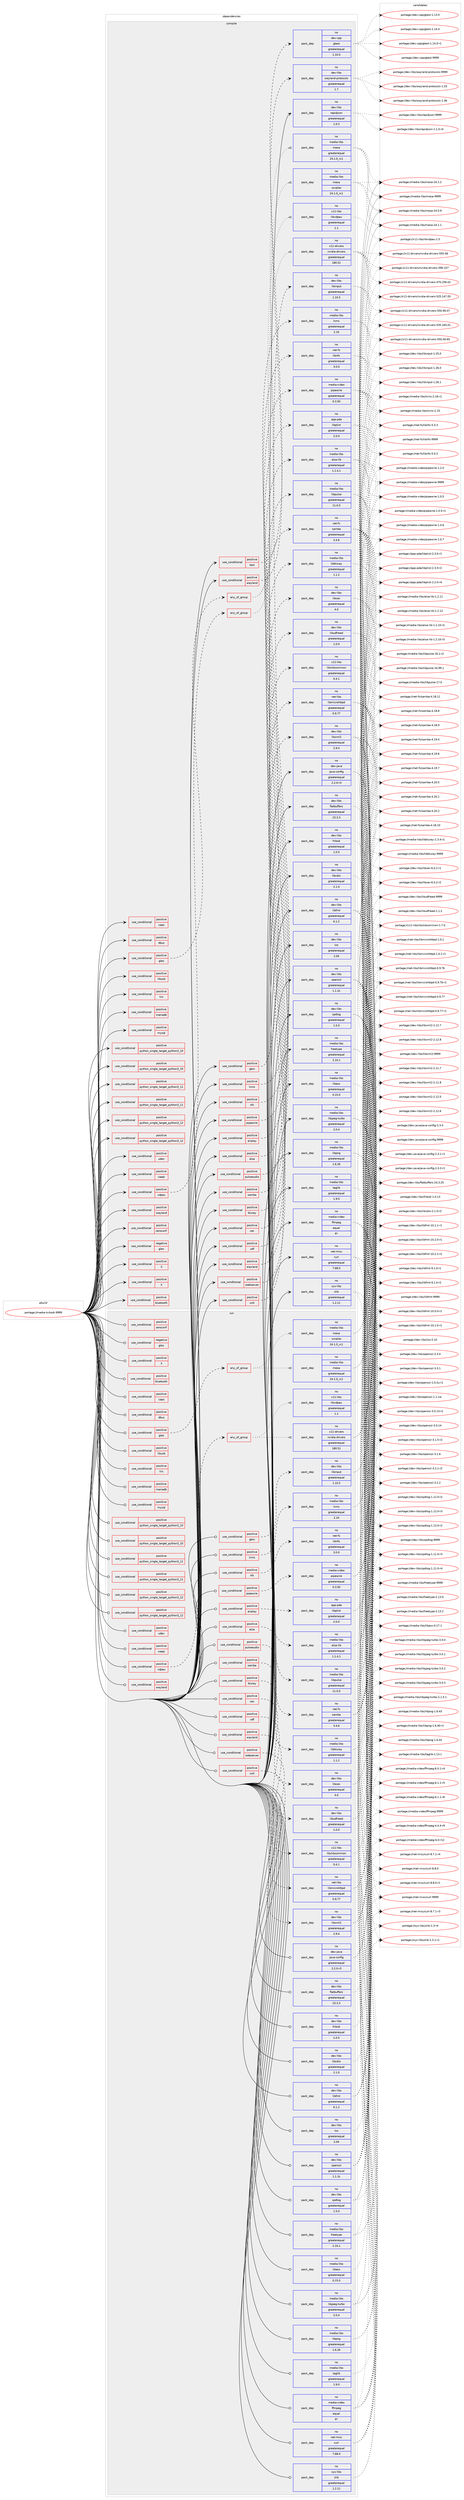 digraph prolog {

# *************
# Graph options
# *************

newrank=true;
concentrate=true;
compound=true;
graph [rankdir=LR,fontname=Helvetica,fontsize=10,ranksep=1.5];#, ranksep=2.5, nodesep=0.2];
edge  [arrowhead=vee];
node  [fontname=Helvetica,fontsize=10];

# **********
# The ebuild
# **********

subgraph cluster_leftcol {
color=gray;
rank=same;
label=<<i>ebuild</i>>;
id [label="portage://media-tv/kodi-9999", color=red, width=4, href="../media-tv/kodi-9999.svg"];
}

# ****************
# The dependencies
# ****************

subgraph cluster_midcol {
color=gray;
label=<<i>dependencies</i>>;
subgraph cluster_compile {
fillcolor="#eeeeee";
style=filled;
label=<<i>compile</i>>;
subgraph cond80535 {
dependency166912 [label=<<TABLE BORDER="0" CELLBORDER="1" CELLSPACING="0" CELLPADDING="4"><TR><TD ROWSPAN="3" CELLPADDING="10">use_conditional</TD></TR><TR><TD>negative</TD></TR><TR><TD>gles</TD></TR></TABLE>>, shape=none, color=red];
# *** BEGIN UNKNOWN DEPENDENCY TYPE (TODO) ***
# dependency166912 -> package_dependency(portage://media-tv/kodi-9999,install,no,media-libs,glu,none,[,,],[],[])
# *** END UNKNOWN DEPENDENCY TYPE (TODO) ***

}
id:e -> dependency166912:w [weight=20,style="solid",arrowhead="vee"];
subgraph cond80536 {
dependency166913 [label=<<TABLE BORDER="0" CELLBORDER="1" CELLSPACING="0" CELLPADDING="4"><TR><TD ROWSPAN="3" CELLPADDING="10">use_conditional</TD></TR><TR><TD>positive</TD></TR><TR><TD>X</TD></TR></TABLE>>, shape=none, color=red];
# *** BEGIN UNKNOWN DEPENDENCY TYPE (TODO) ***
# dependency166913 -> package_dependency(portage://media-tv/kodi-9999,install,no,x11-base,xorg-proto,none,[,,],[],[])
# *** END UNKNOWN DEPENDENCY TYPE (TODO) ***

# *** BEGIN UNKNOWN DEPENDENCY TYPE (TODO) ***
# dependency166913 -> package_dependency(portage://media-tv/kodi-9999,install,no,x11-libs,libXrender,none,[,,],[],[])
# *** END UNKNOWN DEPENDENCY TYPE (TODO) ***

}
id:e -> dependency166913:w [weight=20,style="solid",arrowhead="vee"];
subgraph cond80537 {
dependency166914 [label=<<TABLE BORDER="0" CELLBORDER="1" CELLSPACING="0" CELLPADDING="4"><TR><TD ROWSPAN="3" CELLPADDING="10">use_conditional</TD></TR><TR><TD>positive</TD></TR><TR><TD>X</TD></TR></TABLE>>, shape=none, color=red];
# *** BEGIN UNKNOWN DEPENDENCY TYPE (TODO) ***
# dependency166914 -> package_dependency(portage://media-tv/kodi-9999,install,no,x11-libs,libX11,none,[,,],[],[])
# *** END UNKNOWN DEPENDENCY TYPE (TODO) ***

# *** BEGIN UNKNOWN DEPENDENCY TYPE (TODO) ***
# dependency166914 -> package_dependency(portage://media-tv/kodi-9999,install,no,x11-libs,libXext,none,[,,],[],[])
# *** END UNKNOWN DEPENDENCY TYPE (TODO) ***

# *** BEGIN UNKNOWN DEPENDENCY TYPE (TODO) ***
# dependency166914 -> package_dependency(portage://media-tv/kodi-9999,install,no,x11-libs,libXrandr,none,[,,],[],[])
# *** END UNKNOWN DEPENDENCY TYPE (TODO) ***

}
id:e -> dependency166914:w [weight=20,style="solid",arrowhead="vee"];
subgraph cond80538 {
dependency166915 [label=<<TABLE BORDER="0" CELLBORDER="1" CELLSPACING="0" CELLPADDING="4"><TR><TD ROWSPAN="3" CELLPADDING="10">use_conditional</TD></TR><TR><TD>positive</TD></TR><TR><TD>airplay</TD></TR></TABLE>>, shape=none, color=red];
subgraph pack83927 {
dependency166916 [label=<<TABLE BORDER="0" CELLBORDER="1" CELLSPACING="0" CELLPADDING="4" WIDTH="220"><TR><TD ROWSPAN="6" CELLPADDING="30">pack_dep</TD></TR><TR><TD WIDTH="110">no</TD></TR><TR><TD>app-pda</TD></TR><TR><TD>libplist</TD></TR><TR><TD>greaterequal</TD></TR><TR><TD>2.0.0</TD></TR></TABLE>>, shape=none, color=blue];
}
dependency166915:e -> dependency166916:w [weight=20,style="dashed",arrowhead="vee"];
# *** BEGIN UNKNOWN DEPENDENCY TYPE (TODO) ***
# dependency166915 -> package_dependency(portage://media-tv/kodi-9999,install,no,net-libs,shairplay,none,[,,],[],[])
# *** END UNKNOWN DEPENDENCY TYPE (TODO) ***

}
id:e -> dependency166915:w [weight=20,style="solid",arrowhead="vee"];
subgraph cond80539 {
dependency166917 [label=<<TABLE BORDER="0" CELLBORDER="1" CELLSPACING="0" CELLPADDING="4"><TR><TD ROWSPAN="3" CELLPADDING="10">use_conditional</TD></TR><TR><TD>positive</TD></TR><TR><TD>alsa</TD></TR></TABLE>>, shape=none, color=red];
subgraph pack83928 {
dependency166918 [label=<<TABLE BORDER="0" CELLBORDER="1" CELLSPACING="0" CELLPADDING="4" WIDTH="220"><TR><TD ROWSPAN="6" CELLPADDING="30">pack_dep</TD></TR><TR><TD WIDTH="110">no</TD></TR><TR><TD>media-libs</TD></TR><TR><TD>alsa-lib</TD></TR><TR><TD>greaterequal</TD></TR><TR><TD>1.1.4.1</TD></TR></TABLE>>, shape=none, color=blue];
}
dependency166917:e -> dependency166918:w [weight=20,style="dashed",arrowhead="vee"];
}
id:e -> dependency166917:w [weight=20,style="solid",arrowhead="vee"];
subgraph cond80540 {
dependency166919 [label=<<TABLE BORDER="0" CELLBORDER="1" CELLSPACING="0" CELLPADDING="4"><TR><TD ROWSPAN="3" CELLPADDING="10">use_conditional</TD></TR><TR><TD>positive</TD></TR><TR><TD>bluetooth</TD></TR></TABLE>>, shape=none, color=red];
# *** BEGIN UNKNOWN DEPENDENCY TYPE (TODO) ***
# dependency166919 -> package_dependency(portage://media-tv/kodi-9999,install,no,net-wireless,bluez,none,[,,],any_same_slot,[])
# *** END UNKNOWN DEPENDENCY TYPE (TODO) ***

}
id:e -> dependency166919:w [weight=20,style="solid",arrowhead="vee"];
subgraph cond80541 {
dependency166920 [label=<<TABLE BORDER="0" CELLBORDER="1" CELLSPACING="0" CELLPADDING="4"><TR><TD ROWSPAN="3" CELLPADDING="10">use_conditional</TD></TR><TR><TD>positive</TD></TR><TR><TD>bluray</TD></TR></TABLE>>, shape=none, color=red];
subgraph pack83929 {
dependency166921 [label=<<TABLE BORDER="0" CELLBORDER="1" CELLSPACING="0" CELLPADDING="4" WIDTH="220"><TR><TD ROWSPAN="6" CELLPADDING="30">pack_dep</TD></TR><TR><TD WIDTH="110">no</TD></TR><TR><TD>media-libs</TD></TR><TR><TD>libbluray</TD></TR><TR><TD>greaterequal</TD></TR><TR><TD>1.1.2</TD></TR></TABLE>>, shape=none, color=blue];
}
dependency166920:e -> dependency166921:w [weight=20,style="dashed",arrowhead="vee"];
}
id:e -> dependency166920:w [weight=20,style="solid",arrowhead="vee"];
subgraph cond80542 {
dependency166922 [label=<<TABLE BORDER="0" CELLBORDER="1" CELLSPACING="0" CELLPADDING="4"><TR><TD ROWSPAN="3" CELLPADDING="10">use_conditional</TD></TR><TR><TD>positive</TD></TR><TR><TD>caps</TD></TR></TABLE>>, shape=none, color=red];
# *** BEGIN UNKNOWN DEPENDENCY TYPE (TODO) ***
# dependency166922 -> package_dependency(portage://media-tv/kodi-9999,install,no,sys-libs,libcap,none,[,,],[],[])
# *** END UNKNOWN DEPENDENCY TYPE (TODO) ***

}
id:e -> dependency166922:w [weight=20,style="solid",arrowhead="vee"];
subgraph cond80543 {
dependency166923 [label=<<TABLE BORDER="0" CELLBORDER="1" CELLSPACING="0" CELLPADDING="4"><TR><TD ROWSPAN="3" CELLPADDING="10">use_conditional</TD></TR><TR><TD>positive</TD></TR><TR><TD>cec</TD></TR></TABLE>>, shape=none, color=red];
subgraph pack83930 {
dependency166924 [label=<<TABLE BORDER="0" CELLBORDER="1" CELLSPACING="0" CELLPADDING="4" WIDTH="220"><TR><TD ROWSPAN="6" CELLPADDING="30">pack_dep</TD></TR><TR><TD WIDTH="110">no</TD></TR><TR><TD>dev-libs</TD></TR><TR><TD>libcec</TD></TR><TR><TD>greaterequal</TD></TR><TR><TD>4.0</TD></TR></TABLE>>, shape=none, color=blue];
}
dependency166923:e -> dependency166924:w [weight=20,style="dashed",arrowhead="vee"];
}
id:e -> dependency166923:w [weight=20,style="solid",arrowhead="vee"];
subgraph cond80544 {
dependency166925 [label=<<TABLE BORDER="0" CELLBORDER="1" CELLSPACING="0" CELLPADDING="4"><TR><TD ROWSPAN="3" CELLPADDING="10">use_conditional</TD></TR><TR><TD>positive</TD></TR><TR><TD>dbus</TD></TR></TABLE>>, shape=none, color=red];
# *** BEGIN UNKNOWN DEPENDENCY TYPE (TODO) ***
# dependency166925 -> package_dependency(portage://media-tv/kodi-9999,install,no,sys-apps,dbus,none,[,,],[],[])
# *** END UNKNOWN DEPENDENCY TYPE (TODO) ***

}
id:e -> dependency166925:w [weight=20,style="solid",arrowhead="vee"];
subgraph cond80545 {
dependency166926 [label=<<TABLE BORDER="0" CELLBORDER="1" CELLSPACING="0" CELLPADDING="4"><TR><TD ROWSPAN="3" CELLPADDING="10">use_conditional</TD></TR><TR><TD>positive</TD></TR><TR><TD>gbm</TD></TR></TABLE>>, shape=none, color=red];
subgraph pack83931 {
dependency166927 [label=<<TABLE BORDER="0" CELLBORDER="1" CELLSPACING="0" CELLPADDING="4" WIDTH="220"><TR><TD ROWSPAN="6" CELLPADDING="30">pack_dep</TD></TR><TR><TD WIDTH="110">no</TD></TR><TR><TD>dev-libs</TD></TR><TR><TD>libinput</TD></TR><TR><TD>greaterequal</TD></TR><TR><TD>1.10.5</TD></TR></TABLE>>, shape=none, color=blue];
}
dependency166926:e -> dependency166927:w [weight=20,style="dashed",arrowhead="vee"];
# *** BEGIN UNKNOWN DEPENDENCY TYPE (TODO) ***
# dependency166926 -> package_dependency(portage://media-tv/kodi-9999,install,no,media-libs,libdisplay-info,none,[,,],[],[])
# *** END UNKNOWN DEPENDENCY TYPE (TODO) ***

# *** BEGIN UNKNOWN DEPENDENCY TYPE (TODO) ***
# dependency166926 -> package_dependency(portage://media-tv/kodi-9999,install,no,x11-libs,libxkbcommon,none,[,,],[],[])
# *** END UNKNOWN DEPENDENCY TYPE (TODO) ***

}
id:e -> dependency166926:w [weight=20,style="solid",arrowhead="vee"];
subgraph cond80546 {
dependency166928 [label=<<TABLE BORDER="0" CELLBORDER="1" CELLSPACING="0" CELLPADDING="4"><TR><TD ROWSPAN="3" CELLPADDING="10">use_conditional</TD></TR><TR><TD>positive</TD></TR><TR><TD>gles</TD></TR></TABLE>>, shape=none, color=red];
subgraph any2286 {
dependency166929 [label=<<TABLE BORDER="0" CELLBORDER="1" CELLSPACING="0" CELLPADDING="4"><TR><TD CELLPADDING="10">any_of_group</TD></TR></TABLE>>, shape=none, color=red];subgraph pack83932 {
dependency166930 [label=<<TABLE BORDER="0" CELLBORDER="1" CELLSPACING="0" CELLPADDING="4" WIDTH="220"><TR><TD ROWSPAN="6" CELLPADDING="30">pack_dep</TD></TR><TR><TD WIDTH="110">no</TD></TR><TR><TD>media-libs</TD></TR><TR><TD>mesa</TD></TR><TR><TD>greaterequal</TD></TR><TR><TD>24.1.0_rc1</TD></TR></TABLE>>, shape=none, color=blue];
}
dependency166929:e -> dependency166930:w [weight=20,style="dotted",arrowhead="oinv"];
subgraph pack83933 {
dependency166931 [label=<<TABLE BORDER="0" CELLBORDER="1" CELLSPACING="0" CELLPADDING="4" WIDTH="220"><TR><TD ROWSPAN="6" CELLPADDING="30">pack_dep</TD></TR><TR><TD WIDTH="110">no</TD></TR><TR><TD>media-libs</TD></TR><TR><TD>mesa</TD></TR><TR><TD>smaller</TD></TR><TR><TD>24.1.0_rc1</TD></TR></TABLE>>, shape=none, color=blue];
}
dependency166929:e -> dependency166931:w [weight=20,style="dotted",arrowhead="oinv"];
}
dependency166928:e -> dependency166929:w [weight=20,style="dashed",arrowhead="vee"];
}
id:e -> dependency166928:w [weight=20,style="solid",arrowhead="vee"];
subgraph cond80547 {
dependency166932 [label=<<TABLE BORDER="0" CELLBORDER="1" CELLSPACING="0" CELLPADDING="4"><TR><TD ROWSPAN="3" CELLPADDING="10">use_conditional</TD></TR><TR><TD>positive</TD></TR><TR><TD>lcms</TD></TR></TABLE>>, shape=none, color=red];
subgraph pack83934 {
dependency166933 [label=<<TABLE BORDER="0" CELLBORDER="1" CELLSPACING="0" CELLPADDING="4" WIDTH="220"><TR><TD ROWSPAN="6" CELLPADDING="30">pack_dep</TD></TR><TR><TD WIDTH="110">no</TD></TR><TR><TD>media-libs</TD></TR><TR><TD>lcms</TD></TR><TR><TD>greaterequal</TD></TR><TR><TD>2.10</TD></TR></TABLE>>, shape=none, color=blue];
}
dependency166932:e -> dependency166933:w [weight=20,style="dashed",arrowhead="vee"];
}
id:e -> dependency166932:w [weight=20,style="solid",arrowhead="vee"];
subgraph cond80548 {
dependency166934 [label=<<TABLE BORDER="0" CELLBORDER="1" CELLSPACING="0" CELLPADDING="4"><TR><TD ROWSPAN="3" CELLPADDING="10">use_conditional</TD></TR><TR><TD>positive</TD></TR><TR><TD>libusb</TD></TR></TABLE>>, shape=none, color=red];
# *** BEGIN UNKNOWN DEPENDENCY TYPE (TODO) ***
# dependency166934 -> package_dependency(portage://media-tv/kodi-9999,install,no,virtual,libusb,none,[,,],[slot(1)],[])
# *** END UNKNOWN DEPENDENCY TYPE (TODO) ***

}
id:e -> dependency166934:w [weight=20,style="solid",arrowhead="vee"];
subgraph cond80549 {
dependency166935 [label=<<TABLE BORDER="0" CELLBORDER="1" CELLSPACING="0" CELLPADDING="4"><TR><TD ROWSPAN="3" CELLPADDING="10">use_conditional</TD></TR><TR><TD>positive</TD></TR><TR><TD>lirc</TD></TR></TABLE>>, shape=none, color=red];
# *** BEGIN UNKNOWN DEPENDENCY TYPE (TODO) ***
# dependency166935 -> package_dependency(portage://media-tv/kodi-9999,install,no,app-misc,lirc,none,[,,],[],[])
# *** END UNKNOWN DEPENDENCY TYPE (TODO) ***

}
id:e -> dependency166935:w [weight=20,style="solid",arrowhead="vee"];
subgraph cond80550 {
dependency166936 [label=<<TABLE BORDER="0" CELLBORDER="1" CELLSPACING="0" CELLPADDING="4"><TR><TD ROWSPAN="3" CELLPADDING="10">use_conditional</TD></TR><TR><TD>positive</TD></TR><TR><TD>mariadb</TD></TR></TABLE>>, shape=none, color=red];
# *** BEGIN UNKNOWN DEPENDENCY TYPE (TODO) ***
# dependency166936 -> package_dependency(portage://media-tv/kodi-9999,install,no,dev-db,mariadb-connector-c,none,[,,],any_same_slot,[])
# *** END UNKNOWN DEPENDENCY TYPE (TODO) ***

}
id:e -> dependency166936:w [weight=20,style="solid",arrowhead="vee"];
subgraph cond80551 {
dependency166937 [label=<<TABLE BORDER="0" CELLBORDER="1" CELLSPACING="0" CELLPADDING="4"><TR><TD ROWSPAN="3" CELLPADDING="10">use_conditional</TD></TR><TR><TD>positive</TD></TR><TR><TD>mysql</TD></TR></TABLE>>, shape=none, color=red];
# *** BEGIN UNKNOWN DEPENDENCY TYPE (TODO) ***
# dependency166937 -> package_dependency(portage://media-tv/kodi-9999,install,no,dev-db,mysql-connector-c,none,[,,],any_same_slot,[])
# *** END UNKNOWN DEPENDENCY TYPE (TODO) ***

}
id:e -> dependency166937:w [weight=20,style="solid",arrowhead="vee"];
subgraph cond80552 {
dependency166938 [label=<<TABLE BORDER="0" CELLBORDER="1" CELLSPACING="0" CELLPADDING="4"><TR><TD ROWSPAN="3" CELLPADDING="10">use_conditional</TD></TR><TR><TD>positive</TD></TR><TR><TD>nfs</TD></TR></TABLE>>, shape=none, color=red];
subgraph pack83935 {
dependency166939 [label=<<TABLE BORDER="0" CELLBORDER="1" CELLSPACING="0" CELLPADDING="4" WIDTH="220"><TR><TD ROWSPAN="6" CELLPADDING="30">pack_dep</TD></TR><TR><TD WIDTH="110">no</TD></TR><TR><TD>net-fs</TD></TR><TR><TD>libnfs</TD></TR><TR><TD>greaterequal</TD></TR><TR><TD>3.0.0</TD></TR></TABLE>>, shape=none, color=blue];
}
dependency166938:e -> dependency166939:w [weight=20,style="dashed",arrowhead="vee"];
}
id:e -> dependency166938:w [weight=20,style="solid",arrowhead="vee"];
subgraph cond80553 {
dependency166940 [label=<<TABLE BORDER="0" CELLBORDER="1" CELLSPACING="0" CELLPADDING="4"><TR><TD ROWSPAN="3" CELLPADDING="10">use_conditional</TD></TR><TR><TD>positive</TD></TR><TR><TD>pipewire</TD></TR></TABLE>>, shape=none, color=red];
subgraph pack83936 {
dependency166941 [label=<<TABLE BORDER="0" CELLBORDER="1" CELLSPACING="0" CELLPADDING="4" WIDTH="220"><TR><TD ROWSPAN="6" CELLPADDING="30">pack_dep</TD></TR><TR><TD WIDTH="110">no</TD></TR><TR><TD>media-video</TD></TR><TR><TD>pipewire</TD></TR><TR><TD>greaterequal</TD></TR><TR><TD>0.3.50</TD></TR></TABLE>>, shape=none, color=blue];
}
dependency166940:e -> dependency166941:w [weight=20,style="dashed",arrowhead="vee"];
}
id:e -> dependency166940:w [weight=20,style="solid",arrowhead="vee"];
subgraph cond80554 {
dependency166942 [label=<<TABLE BORDER="0" CELLBORDER="1" CELLSPACING="0" CELLPADDING="4"><TR><TD ROWSPAN="3" CELLPADDING="10">use_conditional</TD></TR><TR><TD>positive</TD></TR><TR><TD>pulseaudio</TD></TR></TABLE>>, shape=none, color=red];
subgraph pack83937 {
dependency166943 [label=<<TABLE BORDER="0" CELLBORDER="1" CELLSPACING="0" CELLPADDING="4" WIDTH="220"><TR><TD ROWSPAN="6" CELLPADDING="30">pack_dep</TD></TR><TR><TD WIDTH="110">no</TD></TR><TR><TD>media-libs</TD></TR><TR><TD>libpulse</TD></TR><TR><TD>greaterequal</TD></TR><TR><TD>11.0.0</TD></TR></TABLE>>, shape=none, color=blue];
}
dependency166942:e -> dependency166943:w [weight=20,style="dashed",arrowhead="vee"];
}
id:e -> dependency166942:w [weight=20,style="solid",arrowhead="vee"];
subgraph cond80555 {
dependency166944 [label=<<TABLE BORDER="0" CELLBORDER="1" CELLSPACING="0" CELLPADDING="4"><TR><TD ROWSPAN="3" CELLPADDING="10">use_conditional</TD></TR><TR><TD>positive</TD></TR><TR><TD>python_single_target_python3_10</TD></TR></TABLE>>, shape=none, color=red];
# *** BEGIN UNKNOWN DEPENDENCY TYPE (TODO) ***
# dependency166944 -> package_dependency(portage://media-tv/kodi-9999,install,no,dev-lang,python,none,[,,],[slot(3.10)],[use(enable(sqlite),none),use(enable(ssl),none)])
# *** END UNKNOWN DEPENDENCY TYPE (TODO) ***

}
id:e -> dependency166944:w [weight=20,style="solid",arrowhead="vee"];
subgraph cond80556 {
dependency166945 [label=<<TABLE BORDER="0" CELLBORDER="1" CELLSPACING="0" CELLPADDING="4"><TR><TD ROWSPAN="3" CELLPADDING="10">use_conditional</TD></TR><TR><TD>positive</TD></TR><TR><TD>python_single_target_python3_10</TD></TR></TABLE>>, shape=none, color=red];
# *** BEGIN UNKNOWN DEPENDENCY TYPE (TODO) ***
# dependency166945 -> package_dependency(portage://media-tv/kodi-9999,install,no,dev-python,pillow,none,[,,],[],[use(enable(python_targets_python3_10),negative)])
# *** END UNKNOWN DEPENDENCY TYPE (TODO) ***

# *** BEGIN UNKNOWN DEPENDENCY TYPE (TODO) ***
# dependency166945 -> package_dependency(portage://media-tv/kodi-9999,install,no,dev-python,pycryptodome,none,[,,],[],[use(enable(python_targets_python3_10),negative)])
# *** END UNKNOWN DEPENDENCY TYPE (TODO) ***

}
id:e -> dependency166945:w [weight=20,style="solid",arrowhead="vee"];
subgraph cond80557 {
dependency166946 [label=<<TABLE BORDER="0" CELLBORDER="1" CELLSPACING="0" CELLPADDING="4"><TR><TD ROWSPAN="3" CELLPADDING="10">use_conditional</TD></TR><TR><TD>positive</TD></TR><TR><TD>python_single_target_python3_11</TD></TR></TABLE>>, shape=none, color=red];
# *** BEGIN UNKNOWN DEPENDENCY TYPE (TODO) ***
# dependency166946 -> package_dependency(portage://media-tv/kodi-9999,install,no,dev-lang,python,none,[,,],[slot(3.11)],[use(enable(sqlite),none),use(enable(ssl),none)])
# *** END UNKNOWN DEPENDENCY TYPE (TODO) ***

}
id:e -> dependency166946:w [weight=20,style="solid",arrowhead="vee"];
subgraph cond80558 {
dependency166947 [label=<<TABLE BORDER="0" CELLBORDER="1" CELLSPACING="0" CELLPADDING="4"><TR><TD ROWSPAN="3" CELLPADDING="10">use_conditional</TD></TR><TR><TD>positive</TD></TR><TR><TD>python_single_target_python3_11</TD></TR></TABLE>>, shape=none, color=red];
# *** BEGIN UNKNOWN DEPENDENCY TYPE (TODO) ***
# dependency166947 -> package_dependency(portage://media-tv/kodi-9999,install,no,dev-python,pillow,none,[,,],[],[use(enable(python_targets_python3_11),negative)])
# *** END UNKNOWN DEPENDENCY TYPE (TODO) ***

# *** BEGIN UNKNOWN DEPENDENCY TYPE (TODO) ***
# dependency166947 -> package_dependency(portage://media-tv/kodi-9999,install,no,dev-python,pycryptodome,none,[,,],[],[use(enable(python_targets_python3_11),negative)])
# *** END UNKNOWN DEPENDENCY TYPE (TODO) ***

}
id:e -> dependency166947:w [weight=20,style="solid",arrowhead="vee"];
subgraph cond80559 {
dependency166948 [label=<<TABLE BORDER="0" CELLBORDER="1" CELLSPACING="0" CELLPADDING="4"><TR><TD ROWSPAN="3" CELLPADDING="10">use_conditional</TD></TR><TR><TD>positive</TD></TR><TR><TD>python_single_target_python3_12</TD></TR></TABLE>>, shape=none, color=red];
# *** BEGIN UNKNOWN DEPENDENCY TYPE (TODO) ***
# dependency166948 -> package_dependency(portage://media-tv/kodi-9999,install,no,dev-lang,python,none,[,,],[slot(3.12)],[use(enable(sqlite),none),use(enable(ssl),none)])
# *** END UNKNOWN DEPENDENCY TYPE (TODO) ***

}
id:e -> dependency166948:w [weight=20,style="solid",arrowhead="vee"];
subgraph cond80560 {
dependency166949 [label=<<TABLE BORDER="0" CELLBORDER="1" CELLSPACING="0" CELLPADDING="4"><TR><TD ROWSPAN="3" CELLPADDING="10">use_conditional</TD></TR><TR><TD>positive</TD></TR><TR><TD>python_single_target_python3_12</TD></TR></TABLE>>, shape=none, color=red];
# *** BEGIN UNKNOWN DEPENDENCY TYPE (TODO) ***
# dependency166949 -> package_dependency(portage://media-tv/kodi-9999,install,no,dev-python,pillow,none,[,,],[],[use(enable(python_targets_python3_12),negative)])
# *** END UNKNOWN DEPENDENCY TYPE (TODO) ***

# *** BEGIN UNKNOWN DEPENDENCY TYPE (TODO) ***
# dependency166949 -> package_dependency(portage://media-tv/kodi-9999,install,no,dev-python,pycryptodome,none,[,,],[],[use(enable(python_targets_python3_12),negative)])
# *** END UNKNOWN DEPENDENCY TYPE (TODO) ***

}
id:e -> dependency166949:w [weight=20,style="solid",arrowhead="vee"];
subgraph cond80561 {
dependency166950 [label=<<TABLE BORDER="0" CELLBORDER="1" CELLSPACING="0" CELLPADDING="4"><TR><TD ROWSPAN="3" CELLPADDING="10">use_conditional</TD></TR><TR><TD>positive</TD></TR><TR><TD>samba</TD></TR></TABLE>>, shape=none, color=red];
subgraph pack83938 {
dependency166951 [label=<<TABLE BORDER="0" CELLBORDER="1" CELLSPACING="0" CELLPADDING="4" WIDTH="220"><TR><TD ROWSPAN="6" CELLPADDING="30">pack_dep</TD></TR><TR><TD WIDTH="110">no</TD></TR><TR><TD>net-fs</TD></TR><TR><TD>samba</TD></TR><TR><TD>greaterequal</TD></TR><TR><TD>3.4.6</TD></TR></TABLE>>, shape=none, color=blue];
}
dependency166950:e -> dependency166951:w [weight=20,style="dashed",arrowhead="vee"];
}
id:e -> dependency166950:w [weight=20,style="solid",arrowhead="vee"];
subgraph cond80562 {
dependency166952 [label=<<TABLE BORDER="0" CELLBORDER="1" CELLSPACING="0" CELLPADDING="4"><TR><TD ROWSPAN="3" CELLPADDING="10">use_conditional</TD></TR><TR><TD>positive</TD></TR><TR><TD>test</TD></TR></TABLE>>, shape=none, color=red];
subgraph pack83939 {
dependency166953 [label=<<TABLE BORDER="0" CELLBORDER="1" CELLSPACING="0" CELLPADDING="4" WIDTH="220"><TR><TD ROWSPAN="6" CELLPADDING="30">pack_dep</TD></TR><TR><TD WIDTH="110">no</TD></TR><TR><TD>dev-cpp</TD></TR><TR><TD>gtest</TD></TR><TR><TD>greaterequal</TD></TR><TR><TD>1.10.0</TD></TR></TABLE>>, shape=none, color=blue];
}
dependency166952:e -> dependency166953:w [weight=20,style="dashed",arrowhead="vee"];
}
id:e -> dependency166952:w [weight=20,style="solid",arrowhead="vee"];
subgraph cond80563 {
dependency166954 [label=<<TABLE BORDER="0" CELLBORDER="1" CELLSPACING="0" CELLPADDING="4"><TR><TD ROWSPAN="3" CELLPADDING="10">use_conditional</TD></TR><TR><TD>positive</TD></TR><TR><TD>udev</TD></TR></TABLE>>, shape=none, color=red];
# *** BEGIN UNKNOWN DEPENDENCY TYPE (TODO) ***
# dependency166954 -> package_dependency(portage://media-tv/kodi-9999,install,no,virtual,libudev,none,[,,],any_same_slot,[])
# *** END UNKNOWN DEPENDENCY TYPE (TODO) ***

}
id:e -> dependency166954:w [weight=20,style="solid",arrowhead="vee"];
subgraph cond80564 {
dependency166955 [label=<<TABLE BORDER="0" CELLBORDER="1" CELLSPACING="0" CELLPADDING="4"><TR><TD ROWSPAN="3" CELLPADDING="10">use_conditional</TD></TR><TR><TD>positive</TD></TR><TR><TD>udf</TD></TR></TABLE>>, shape=none, color=red];
subgraph pack83940 {
dependency166956 [label=<<TABLE BORDER="0" CELLBORDER="1" CELLSPACING="0" CELLPADDING="4" WIDTH="220"><TR><TD ROWSPAN="6" CELLPADDING="30">pack_dep</TD></TR><TR><TD WIDTH="110">no</TD></TR><TR><TD>dev-libs</TD></TR><TR><TD>libudfread</TD></TR><TR><TD>greaterequal</TD></TR><TR><TD>1.0.0</TD></TR></TABLE>>, shape=none, color=blue];
}
dependency166955:e -> dependency166956:w [weight=20,style="dashed",arrowhead="vee"];
}
id:e -> dependency166955:w [weight=20,style="solid",arrowhead="vee"];
subgraph cond80565 {
dependency166957 [label=<<TABLE BORDER="0" CELLBORDER="1" CELLSPACING="0" CELLPADDING="4"><TR><TD ROWSPAN="3" CELLPADDING="10">use_conditional</TD></TR><TR><TD>positive</TD></TR><TR><TD>vaapi</TD></TR></TABLE>>, shape=none, color=red];
# *** BEGIN UNKNOWN DEPENDENCY TYPE (TODO) ***
# dependency166957 -> package_dependency(portage://media-tv/kodi-9999,install,no,media-libs,libva,none,[,,],any_same_slot,[use(optenable(wayland),none),use(optenable(X),none)])
# *** END UNKNOWN DEPENDENCY TYPE (TODO) ***

}
id:e -> dependency166957:w [weight=20,style="solid",arrowhead="vee"];
subgraph cond80566 {
dependency166958 [label=<<TABLE BORDER="0" CELLBORDER="1" CELLSPACING="0" CELLPADDING="4"><TR><TD ROWSPAN="3" CELLPADDING="10">use_conditional</TD></TR><TR><TD>positive</TD></TR><TR><TD>vdpau</TD></TR></TABLE>>, shape=none, color=red];
subgraph any2287 {
dependency166959 [label=<<TABLE BORDER="0" CELLBORDER="1" CELLSPACING="0" CELLPADDING="4"><TR><TD CELLPADDING="10">any_of_group</TD></TR></TABLE>>, shape=none, color=red];subgraph pack83941 {
dependency166960 [label=<<TABLE BORDER="0" CELLBORDER="1" CELLSPACING="0" CELLPADDING="4" WIDTH="220"><TR><TD ROWSPAN="6" CELLPADDING="30">pack_dep</TD></TR><TR><TD WIDTH="110">no</TD></TR><TR><TD>x11-libs</TD></TR><TR><TD>libvdpau</TD></TR><TR><TD>greaterequal</TD></TR><TR><TD>1.1</TD></TR></TABLE>>, shape=none, color=blue];
}
dependency166959:e -> dependency166960:w [weight=20,style="dotted",arrowhead="oinv"];
subgraph pack83942 {
dependency166961 [label=<<TABLE BORDER="0" CELLBORDER="1" CELLSPACING="0" CELLPADDING="4" WIDTH="220"><TR><TD ROWSPAN="6" CELLPADDING="30">pack_dep</TD></TR><TR><TD WIDTH="110">no</TD></TR><TR><TD>x11-drivers</TD></TR><TR><TD>nvidia-drivers</TD></TR><TR><TD>greaterequal</TD></TR><TR><TD>180.51</TD></TR></TABLE>>, shape=none, color=blue];
}
dependency166959:e -> dependency166961:w [weight=20,style="dotted",arrowhead="oinv"];
}
dependency166958:e -> dependency166959:w [weight=20,style="dashed",arrowhead="vee"];
}
id:e -> dependency166958:w [weight=20,style="solid",arrowhead="vee"];
subgraph cond80567 {
dependency166962 [label=<<TABLE BORDER="0" CELLBORDER="1" CELLSPACING="0" CELLPADDING="4"><TR><TD ROWSPAN="3" CELLPADDING="10">use_conditional</TD></TR><TR><TD>positive</TD></TR><TR><TD>wayland</TD></TR></TABLE>>, shape=none, color=red];
# *** BEGIN UNKNOWN DEPENDENCY TYPE (TODO) ***
# dependency166962 -> package_dependency(portage://media-tv/kodi-9999,install,no,dev-cpp,waylandpp,none,[,,],any_same_slot,[])
# *** END UNKNOWN DEPENDENCY TYPE (TODO) ***

}
id:e -> dependency166962:w [weight=20,style="solid",arrowhead="vee"];
subgraph cond80568 {
dependency166963 [label=<<TABLE BORDER="0" CELLBORDER="1" CELLSPACING="0" CELLPADDING="4"><TR><TD ROWSPAN="3" CELLPADDING="10">use_conditional</TD></TR><TR><TD>positive</TD></TR><TR><TD>wayland</TD></TR></TABLE>>, shape=none, color=red];
subgraph pack83943 {
dependency166964 [label=<<TABLE BORDER="0" CELLBORDER="1" CELLSPACING="0" CELLPADDING="4" WIDTH="220"><TR><TD ROWSPAN="6" CELLPADDING="30">pack_dep</TD></TR><TR><TD WIDTH="110">no</TD></TR><TR><TD>dev-libs</TD></TR><TR><TD>wayland-protocols</TD></TR><TR><TD>greaterequal</TD></TR><TR><TD>1.7</TD></TR></TABLE>>, shape=none, color=blue];
}
dependency166963:e -> dependency166964:w [weight=20,style="dashed",arrowhead="vee"];
}
id:e -> dependency166963:w [weight=20,style="solid",arrowhead="vee"];
subgraph cond80569 {
dependency166965 [label=<<TABLE BORDER="0" CELLBORDER="1" CELLSPACING="0" CELLPADDING="4"><TR><TD ROWSPAN="3" CELLPADDING="10">use_conditional</TD></TR><TR><TD>positive</TD></TR><TR><TD>wayland</TD></TR></TABLE>>, shape=none, color=red];
subgraph pack83944 {
dependency166966 [label=<<TABLE BORDER="0" CELLBORDER="1" CELLSPACING="0" CELLPADDING="4" WIDTH="220"><TR><TD ROWSPAN="6" CELLPADDING="30">pack_dep</TD></TR><TR><TD WIDTH="110">no</TD></TR><TR><TD>x11-libs</TD></TR><TR><TD>libxkbcommon</TD></TR><TR><TD>greaterequal</TD></TR><TR><TD>0.4.1</TD></TR></TABLE>>, shape=none, color=blue];
}
dependency166965:e -> dependency166966:w [weight=20,style="dashed",arrowhead="vee"];
}
id:e -> dependency166965:w [weight=20,style="solid",arrowhead="vee"];
subgraph cond80570 {
dependency166967 [label=<<TABLE BORDER="0" CELLBORDER="1" CELLSPACING="0" CELLPADDING="4"><TR><TD ROWSPAN="3" CELLPADDING="10">use_conditional</TD></TR><TR><TD>positive</TD></TR><TR><TD>webserver</TD></TR></TABLE>>, shape=none, color=red];
subgraph pack83945 {
dependency166968 [label=<<TABLE BORDER="0" CELLBORDER="1" CELLSPACING="0" CELLPADDING="4" WIDTH="220"><TR><TD ROWSPAN="6" CELLPADDING="30">pack_dep</TD></TR><TR><TD WIDTH="110">no</TD></TR><TR><TD>net-libs</TD></TR><TR><TD>libmicrohttpd</TD></TR><TR><TD>greaterequal</TD></TR><TR><TD>0.9.77</TD></TR></TABLE>>, shape=none, color=blue];
}
dependency166967:e -> dependency166968:w [weight=20,style="dashed",arrowhead="vee"];
}
id:e -> dependency166967:w [weight=20,style="solid",arrowhead="vee"];
subgraph cond80571 {
dependency166969 [label=<<TABLE BORDER="0" CELLBORDER="1" CELLSPACING="0" CELLPADDING="4"><TR><TD ROWSPAN="3" CELLPADDING="10">use_conditional</TD></TR><TR><TD>positive</TD></TR><TR><TD>xslt</TD></TR></TABLE>>, shape=none, color=red];
# *** BEGIN UNKNOWN DEPENDENCY TYPE (TODO) ***
# dependency166969 -> package_dependency(portage://media-tv/kodi-9999,install,no,dev-libs,libxslt,none,[,,],[],[])
# *** END UNKNOWN DEPENDENCY TYPE (TODO) ***

subgraph pack83946 {
dependency166970 [label=<<TABLE BORDER="0" CELLBORDER="1" CELLSPACING="0" CELLPADDING="4" WIDTH="220"><TR><TD ROWSPAN="6" CELLPADDING="30">pack_dep</TD></TR><TR><TD WIDTH="110">no</TD></TR><TR><TD>dev-libs</TD></TR><TR><TD>libxml2</TD></TR><TR><TD>greaterequal</TD></TR><TR><TD>2.9.4</TD></TR></TABLE>>, shape=none, color=blue];
}
dependency166969:e -> dependency166970:w [weight=20,style="dashed",arrowhead="vee"];
}
id:e -> dependency166969:w [weight=20,style="solid",arrowhead="vee"];
subgraph cond80572 {
dependency166971 [label=<<TABLE BORDER="0" CELLBORDER="1" CELLSPACING="0" CELLPADDING="4"><TR><TD ROWSPAN="3" CELLPADDING="10">use_conditional</TD></TR><TR><TD>positive</TD></TR><TR><TD>zeroconf</TD></TR></TABLE>>, shape=none, color=red];
# *** BEGIN UNKNOWN DEPENDENCY TYPE (TODO) ***
# dependency166971 -> package_dependency(portage://media-tv/kodi-9999,install,no,net-dns,avahi,none,[,,],[],[use(enable(dbus),none)])
# *** END UNKNOWN DEPENDENCY TYPE (TODO) ***

}
id:e -> dependency166971:w [weight=20,style="solid",arrowhead="vee"];
# *** BEGIN UNKNOWN DEPENDENCY TYPE (TODO) ***
# id -> package_dependency(portage://media-tv/kodi-9999,install,no,dev-db,sqlite,none,[,,],[slot(3)],[])
# *** END UNKNOWN DEPENDENCY TYPE (TODO) ***

subgraph pack83947 {
dependency166972 [label=<<TABLE BORDER="0" CELLBORDER="1" CELLSPACING="0" CELLPADDING="4" WIDTH="220"><TR><TD ROWSPAN="6" CELLPADDING="30">pack_dep</TD></TR><TR><TD WIDTH="110">no</TD></TR><TR><TD>dev-java</TD></TR><TR><TD>java-config</TD></TR><TR><TD>greaterequal</TD></TR><TR><TD>2.2.0-r3</TD></TR></TABLE>>, shape=none, color=blue];
}
id:e -> dependency166972:w [weight=20,style="solid",arrowhead="vee"];
# *** BEGIN UNKNOWN DEPENDENCY TYPE (TODO) ***
# id -> package_dependency(portage://media-tv/kodi-9999,install,no,dev-libs,crossguid,none,[,,],[],[])
# *** END UNKNOWN DEPENDENCY TYPE (TODO) ***

subgraph pack83948 {
dependency166973 [label=<<TABLE BORDER="0" CELLBORDER="1" CELLSPACING="0" CELLPADDING="4" WIDTH="220"><TR><TD ROWSPAN="6" CELLPADDING="30">pack_dep</TD></TR><TR><TD WIDTH="110">no</TD></TR><TR><TD>dev-libs</TD></TR><TR><TD>flatbuffers</TD></TR><TR><TD>greaterequal</TD></TR><TR><TD>23.3.3</TD></TR></TABLE>>, shape=none, color=blue];
}
id:e -> dependency166973:w [weight=20,style="solid",arrowhead="vee"];
subgraph pack83949 {
dependency166974 [label=<<TABLE BORDER="0" CELLBORDER="1" CELLSPACING="0" CELLPADDING="4" WIDTH="220"><TR><TD ROWSPAN="6" CELLPADDING="30">pack_dep</TD></TR><TR><TD WIDTH="110">no</TD></TR><TR><TD>dev-libs</TD></TR><TR><TD>fribidi</TD></TR><TR><TD>greaterequal</TD></TR><TR><TD>1.0.5</TD></TR></TABLE>>, shape=none, color=blue];
}
id:e -> dependency166974:w [weight=20,style="solid",arrowhead="vee"];
subgraph pack83950 {
dependency166975 [label=<<TABLE BORDER="0" CELLBORDER="1" CELLSPACING="0" CELLPADDING="4" WIDTH="220"><TR><TD ROWSPAN="6" CELLPADDING="30">pack_dep</TD></TR><TR><TD WIDTH="110">no</TD></TR><TR><TD>dev-libs</TD></TR><TR><TD>libcdio</TD></TR><TR><TD>greaterequal</TD></TR><TR><TD>2.1.0</TD></TR></TABLE>>, shape=none, color=blue];
}
id:e -> dependency166975:w [weight=20,style="solid",arrowhead="vee"];
subgraph pack83951 {
dependency166976 [label=<<TABLE BORDER="0" CELLBORDER="1" CELLSPACING="0" CELLPADDING="4" WIDTH="220"><TR><TD ROWSPAN="6" CELLPADDING="30">pack_dep</TD></TR><TR><TD WIDTH="110">no</TD></TR><TR><TD>dev-libs</TD></TR><TR><TD>libfmt</TD></TR><TR><TD>greaterequal</TD></TR><TR><TD>6.1.2</TD></TR></TABLE>>, shape=none, color=blue];
}
id:e -> dependency166976:w [weight=20,style="solid",arrowhead="vee"];
# *** BEGIN UNKNOWN DEPENDENCY TYPE (TODO) ***
# id -> package_dependency(portage://media-tv/kodi-9999,install,no,dev-libs,libfstrcmp,none,[,,],[],[])
# *** END UNKNOWN DEPENDENCY TYPE (TODO) ***

# *** BEGIN UNKNOWN DEPENDENCY TYPE (TODO) ***
# id -> package_dependency(portage://media-tv/kodi-9999,install,no,dev-libs,libpcre,none,[,,],[],[use(enable(cxx),none)])
# *** END UNKNOWN DEPENDENCY TYPE (TODO) ***

subgraph pack83952 {
dependency166977 [label=<<TABLE BORDER="0" CELLBORDER="1" CELLSPACING="0" CELLPADDING="4" WIDTH="220"><TR><TD ROWSPAN="6" CELLPADDING="30">pack_dep</TD></TR><TR><TD WIDTH="110">no</TD></TR><TR><TD>dev-libs</TD></TR><TR><TD>lzo</TD></TR><TR><TD>greaterequal</TD></TR><TR><TD>2.04</TD></TR></TABLE>>, shape=none, color=blue];
}
id:e -> dependency166977:w [weight=20,style="solid",arrowhead="vee"];
subgraph pack83953 {
dependency166978 [label=<<TABLE BORDER="0" CELLBORDER="1" CELLSPACING="0" CELLPADDING="4" WIDTH="220"><TR><TD ROWSPAN="6" CELLPADDING="30">pack_dep</TD></TR><TR><TD WIDTH="110">no</TD></TR><TR><TD>dev-libs</TD></TR><TR><TD>openssl</TD></TR><TR><TD>greaterequal</TD></TR><TR><TD>1.1.1k</TD></TR></TABLE>>, shape=none, color=blue];
}
id:e -> dependency166978:w [weight=20,style="solid",arrowhead="vee"];
subgraph pack83954 {
dependency166979 [label=<<TABLE BORDER="0" CELLBORDER="1" CELLSPACING="0" CELLPADDING="4" WIDTH="220"><TR><TD ROWSPAN="6" CELLPADDING="30">pack_dep</TD></TR><TR><TD WIDTH="110">no</TD></TR><TR><TD>dev-libs</TD></TR><TR><TD>rapidjson</TD></TR><TR><TD>greaterequal</TD></TR><TR><TD>1.0.2</TD></TR></TABLE>>, shape=none, color=blue];
}
id:e -> dependency166979:w [weight=20,style="solid",arrowhead="vee"];
subgraph pack83955 {
dependency166980 [label=<<TABLE BORDER="0" CELLBORDER="1" CELLSPACING="0" CELLPADDING="4" WIDTH="220"><TR><TD ROWSPAN="6" CELLPADDING="30">pack_dep</TD></TR><TR><TD WIDTH="110">no</TD></TR><TR><TD>dev-libs</TD></TR><TR><TD>spdlog</TD></TR><TR><TD>greaterequal</TD></TR><TR><TD>1.5.0</TD></TR></TABLE>>, shape=none, color=blue];
}
id:e -> dependency166980:w [weight=20,style="solid",arrowhead="vee"];
# *** BEGIN UNKNOWN DEPENDENCY TYPE (TODO) ***
# id -> package_dependency(portage://media-tv/kodi-9999,install,no,dev-libs,tinyxml,none,[,,],[],[use(enable(stl),none)])
# *** END UNKNOWN DEPENDENCY TYPE (TODO) ***

# *** BEGIN UNKNOWN DEPENDENCY TYPE (TODO) ***
# id -> package_dependency(portage://media-tv/kodi-9999,install,no,dev-libs,tinyxml2,none,[,,],any_same_slot,[])
# *** END UNKNOWN DEPENDENCY TYPE (TODO) ***

# *** BEGIN UNKNOWN DEPENDENCY TYPE (TODO) ***
# id -> package_dependency(portage://media-tv/kodi-9999,install,no,media-fonts,roboto,none,[,,],[],[])
# *** END UNKNOWN DEPENDENCY TYPE (TODO) ***

subgraph pack83956 {
dependency166981 [label=<<TABLE BORDER="0" CELLBORDER="1" CELLSPACING="0" CELLPADDING="4" WIDTH="220"><TR><TD ROWSPAN="6" CELLPADDING="30">pack_dep</TD></TR><TR><TD WIDTH="110">no</TD></TR><TR><TD>media-libs</TD></TR><TR><TD>freetype</TD></TR><TR><TD>greaterequal</TD></TR><TR><TD>2.10.1</TD></TR></TABLE>>, shape=none, color=blue];
}
id:e -> dependency166981:w [weight=20,style="solid",arrowhead="vee"];
# *** BEGIN UNKNOWN DEPENDENCY TYPE (TODO) ***
# id -> package_dependency(portage://media-tv/kodi-9999,install,no,media-libs,giflib,none,[,,],any_same_slot,[])
# *** END UNKNOWN DEPENDENCY TYPE (TODO) ***

# *** BEGIN UNKNOWN DEPENDENCY TYPE (TODO) ***
# id -> package_dependency(portage://media-tv/kodi-9999,install,no,media-libs,harfbuzz,none,[,,],any_same_slot,[])
# *** END UNKNOWN DEPENDENCY TYPE (TODO) ***

subgraph pack83957 {
dependency166982 [label=<<TABLE BORDER="0" CELLBORDER="1" CELLSPACING="0" CELLPADDING="4" WIDTH="220"><TR><TD ROWSPAN="6" CELLPADDING="30">pack_dep</TD></TR><TR><TD WIDTH="110">no</TD></TR><TR><TD>media-libs</TD></TR><TR><TD>libass</TD></TR><TR><TD>greaterequal</TD></TR><TR><TD>0.15.0</TD></TR></TABLE>>, shape=none, color=blue];
}
id:e -> dependency166982:w [weight=20,style="solid",arrowhead="vee"];
# *** BEGIN UNKNOWN DEPENDENCY TYPE (TODO) ***
# id -> package_dependency(portage://media-tv/kodi-9999,install,no,media-libs,libglvnd,none,[,,],[],[use(optenable(X),none)])
# *** END UNKNOWN DEPENDENCY TYPE (TODO) ***

subgraph pack83958 {
dependency166983 [label=<<TABLE BORDER="0" CELLBORDER="1" CELLSPACING="0" CELLPADDING="4" WIDTH="220"><TR><TD ROWSPAN="6" CELLPADDING="30">pack_dep</TD></TR><TR><TD WIDTH="110">no</TD></TR><TR><TD>media-libs</TD></TR><TR><TD>libjpeg-turbo</TD></TR><TR><TD>greaterequal</TD></TR><TR><TD>2.0.4</TD></TR></TABLE>>, shape=none, color=blue];
}
id:e -> dependency166983:w [weight=20,style="solid",arrowhead="vee"];
subgraph pack83959 {
dependency166984 [label=<<TABLE BORDER="0" CELLBORDER="1" CELLSPACING="0" CELLPADDING="4" WIDTH="220"><TR><TD ROWSPAN="6" CELLPADDING="30">pack_dep</TD></TR><TR><TD WIDTH="110">no</TD></TR><TR><TD>media-libs</TD></TR><TR><TD>libpng</TD></TR><TR><TD>greaterequal</TD></TR><TR><TD>1.6.26</TD></TR></TABLE>>, shape=none, color=blue];
}
id:e -> dependency166984:w [weight=20,style="solid",arrowhead="vee"];
# *** BEGIN UNKNOWN DEPENDENCY TYPE (TODO) ***
# id -> package_dependency(portage://media-tv/kodi-9999,install,no,media-libs,mesa,none,[,,],[],[use(enable(egl),positive),use(optenable(gbm),positive),use(optenable(wayland),none),use(optenable(X),none)])
# *** END UNKNOWN DEPENDENCY TYPE (TODO) ***

subgraph pack83960 {
dependency166985 [label=<<TABLE BORDER="0" CELLBORDER="1" CELLSPACING="0" CELLPADDING="4" WIDTH="220"><TR><TD ROWSPAN="6" CELLPADDING="30">pack_dep</TD></TR><TR><TD WIDTH="110">no</TD></TR><TR><TD>media-libs</TD></TR><TR><TD>taglib</TD></TR><TR><TD>greaterequal</TD></TR><TR><TD>1.9.0</TD></TR></TABLE>>, shape=none, color=blue];
}
id:e -> dependency166985:w [weight=20,style="solid",arrowhead="vee"];
subgraph pack83961 {
dependency166986 [label=<<TABLE BORDER="0" CELLBORDER="1" CELLSPACING="0" CELLPADDING="4" WIDTH="220"><TR><TD ROWSPAN="6" CELLPADDING="30">pack_dep</TD></TR><TR><TD WIDTH="110">no</TD></TR><TR><TD>media-video</TD></TR><TR><TD>ffmpeg</TD></TR><TR><TD>equal</TD></TR><TR><TD>6*</TD></TR></TABLE>>, shape=none, color=blue];
}
id:e -> dependency166986:w [weight=20,style="solid",arrowhead="vee"];
subgraph pack83962 {
dependency166987 [label=<<TABLE BORDER="0" CELLBORDER="1" CELLSPACING="0" CELLPADDING="4" WIDTH="220"><TR><TD ROWSPAN="6" CELLPADDING="30">pack_dep</TD></TR><TR><TD WIDTH="110">no</TD></TR><TR><TD>net-misc</TD></TR><TR><TD>curl</TD></TR><TR><TD>greaterequal</TD></TR><TR><TD>7.68.0</TD></TR></TABLE>>, shape=none, color=blue];
}
id:e -> dependency166987:w [weight=20,style="solid",arrowhead="vee"];
subgraph pack83963 {
dependency166988 [label=<<TABLE BORDER="0" CELLBORDER="1" CELLSPACING="0" CELLPADDING="4" WIDTH="220"><TR><TD ROWSPAN="6" CELLPADDING="30">pack_dep</TD></TR><TR><TD WIDTH="110">no</TD></TR><TR><TD>sys-libs</TD></TR><TR><TD>zlib</TD></TR><TR><TD>greaterequal</TD></TR><TR><TD>1.2.11</TD></TR></TABLE>>, shape=none, color=blue];
}
id:e -> dependency166988:w [weight=20,style="solid",arrowhead="vee"];
# *** BEGIN UNKNOWN DEPENDENCY TYPE (TODO) ***
# id -> package_dependency(portage://media-tv/kodi-9999,install,no,virtual,libiconv,none,[,,],[],[])
# *** END UNKNOWN DEPENDENCY TYPE (TODO) ***

# *** BEGIN UNKNOWN DEPENDENCY TYPE (TODO) ***
# id -> package_dependency(portage://media-tv/kodi-9999,install,no,virtual,ttf-fonts,none,[,,],[],[])
# *** END UNKNOWN DEPENDENCY TYPE (TODO) ***

# *** BEGIN UNKNOWN DEPENDENCY TYPE (TODO) ***
# id -> package_dependency(portage://media-tv/kodi-9999,install,no,x11-libs,libdrm,none,[,,],[],[])
# *** END UNKNOWN DEPENDENCY TYPE (TODO) ***

}
subgraph cluster_compileandrun {
fillcolor="#eeeeee";
style=filled;
label=<<i>compile and run</i>>;
}
subgraph cluster_run {
fillcolor="#eeeeee";
style=filled;
label=<<i>run</i>>;
subgraph cond80573 {
dependency166989 [label=<<TABLE BORDER="0" CELLBORDER="1" CELLSPACING="0" CELLPADDING="4"><TR><TD ROWSPAN="3" CELLPADDING="10">use_conditional</TD></TR><TR><TD>negative</TD></TR><TR><TD>gles</TD></TR></TABLE>>, shape=none, color=red];
# *** BEGIN UNKNOWN DEPENDENCY TYPE (TODO) ***
# dependency166989 -> package_dependency(portage://media-tv/kodi-9999,run,no,media-libs,glu,none,[,,],[],[])
# *** END UNKNOWN DEPENDENCY TYPE (TODO) ***

}
id:e -> dependency166989:w [weight=20,style="solid",arrowhead="odot"];
subgraph cond80574 {
dependency166990 [label=<<TABLE BORDER="0" CELLBORDER="1" CELLSPACING="0" CELLPADDING="4"><TR><TD ROWSPAN="3" CELLPADDING="10">use_conditional</TD></TR><TR><TD>positive</TD></TR><TR><TD>X</TD></TR></TABLE>>, shape=none, color=red];
# *** BEGIN UNKNOWN DEPENDENCY TYPE (TODO) ***
# dependency166990 -> package_dependency(portage://media-tv/kodi-9999,run,no,x11-libs,libX11,none,[,,],[],[])
# *** END UNKNOWN DEPENDENCY TYPE (TODO) ***

# *** BEGIN UNKNOWN DEPENDENCY TYPE (TODO) ***
# dependency166990 -> package_dependency(portage://media-tv/kodi-9999,run,no,x11-libs,libXext,none,[,,],[],[])
# *** END UNKNOWN DEPENDENCY TYPE (TODO) ***

# *** BEGIN UNKNOWN DEPENDENCY TYPE (TODO) ***
# dependency166990 -> package_dependency(portage://media-tv/kodi-9999,run,no,x11-libs,libXrandr,none,[,,],[],[])
# *** END UNKNOWN DEPENDENCY TYPE (TODO) ***

}
id:e -> dependency166990:w [weight=20,style="solid",arrowhead="odot"];
subgraph cond80575 {
dependency166991 [label=<<TABLE BORDER="0" CELLBORDER="1" CELLSPACING="0" CELLPADDING="4"><TR><TD ROWSPAN="3" CELLPADDING="10">use_conditional</TD></TR><TR><TD>positive</TD></TR><TR><TD>airplay</TD></TR></TABLE>>, shape=none, color=red];
subgraph pack83964 {
dependency166992 [label=<<TABLE BORDER="0" CELLBORDER="1" CELLSPACING="0" CELLPADDING="4" WIDTH="220"><TR><TD ROWSPAN="6" CELLPADDING="30">pack_dep</TD></TR><TR><TD WIDTH="110">no</TD></TR><TR><TD>app-pda</TD></TR><TR><TD>libplist</TD></TR><TR><TD>greaterequal</TD></TR><TR><TD>2.0.0</TD></TR></TABLE>>, shape=none, color=blue];
}
dependency166991:e -> dependency166992:w [weight=20,style="dashed",arrowhead="vee"];
# *** BEGIN UNKNOWN DEPENDENCY TYPE (TODO) ***
# dependency166991 -> package_dependency(portage://media-tv/kodi-9999,run,no,net-libs,shairplay,none,[,,],[],[])
# *** END UNKNOWN DEPENDENCY TYPE (TODO) ***

}
id:e -> dependency166991:w [weight=20,style="solid",arrowhead="odot"];
subgraph cond80576 {
dependency166993 [label=<<TABLE BORDER="0" CELLBORDER="1" CELLSPACING="0" CELLPADDING="4"><TR><TD ROWSPAN="3" CELLPADDING="10">use_conditional</TD></TR><TR><TD>positive</TD></TR><TR><TD>alsa</TD></TR></TABLE>>, shape=none, color=red];
subgraph pack83965 {
dependency166994 [label=<<TABLE BORDER="0" CELLBORDER="1" CELLSPACING="0" CELLPADDING="4" WIDTH="220"><TR><TD ROWSPAN="6" CELLPADDING="30">pack_dep</TD></TR><TR><TD WIDTH="110">no</TD></TR><TR><TD>media-libs</TD></TR><TR><TD>alsa-lib</TD></TR><TR><TD>greaterequal</TD></TR><TR><TD>1.1.4.1</TD></TR></TABLE>>, shape=none, color=blue];
}
dependency166993:e -> dependency166994:w [weight=20,style="dashed",arrowhead="vee"];
}
id:e -> dependency166993:w [weight=20,style="solid",arrowhead="odot"];
subgraph cond80577 {
dependency166995 [label=<<TABLE BORDER="0" CELLBORDER="1" CELLSPACING="0" CELLPADDING="4"><TR><TD ROWSPAN="3" CELLPADDING="10">use_conditional</TD></TR><TR><TD>positive</TD></TR><TR><TD>bluetooth</TD></TR></TABLE>>, shape=none, color=red];
# *** BEGIN UNKNOWN DEPENDENCY TYPE (TODO) ***
# dependency166995 -> package_dependency(portage://media-tv/kodi-9999,run,no,net-wireless,bluez,none,[,,],any_same_slot,[])
# *** END UNKNOWN DEPENDENCY TYPE (TODO) ***

}
id:e -> dependency166995:w [weight=20,style="solid",arrowhead="odot"];
subgraph cond80578 {
dependency166996 [label=<<TABLE BORDER="0" CELLBORDER="1" CELLSPACING="0" CELLPADDING="4"><TR><TD ROWSPAN="3" CELLPADDING="10">use_conditional</TD></TR><TR><TD>positive</TD></TR><TR><TD>bluray</TD></TR></TABLE>>, shape=none, color=red];
subgraph pack83966 {
dependency166997 [label=<<TABLE BORDER="0" CELLBORDER="1" CELLSPACING="0" CELLPADDING="4" WIDTH="220"><TR><TD ROWSPAN="6" CELLPADDING="30">pack_dep</TD></TR><TR><TD WIDTH="110">no</TD></TR><TR><TD>media-libs</TD></TR><TR><TD>libbluray</TD></TR><TR><TD>greaterequal</TD></TR><TR><TD>1.1.2</TD></TR></TABLE>>, shape=none, color=blue];
}
dependency166996:e -> dependency166997:w [weight=20,style="dashed",arrowhead="vee"];
}
id:e -> dependency166996:w [weight=20,style="solid",arrowhead="odot"];
subgraph cond80579 {
dependency166998 [label=<<TABLE BORDER="0" CELLBORDER="1" CELLSPACING="0" CELLPADDING="4"><TR><TD ROWSPAN="3" CELLPADDING="10">use_conditional</TD></TR><TR><TD>positive</TD></TR><TR><TD>caps</TD></TR></TABLE>>, shape=none, color=red];
# *** BEGIN UNKNOWN DEPENDENCY TYPE (TODO) ***
# dependency166998 -> package_dependency(portage://media-tv/kodi-9999,run,no,sys-libs,libcap,none,[,,],[],[])
# *** END UNKNOWN DEPENDENCY TYPE (TODO) ***

}
id:e -> dependency166998:w [weight=20,style="solid",arrowhead="odot"];
subgraph cond80580 {
dependency166999 [label=<<TABLE BORDER="0" CELLBORDER="1" CELLSPACING="0" CELLPADDING="4"><TR><TD ROWSPAN="3" CELLPADDING="10">use_conditional</TD></TR><TR><TD>positive</TD></TR><TR><TD>cec</TD></TR></TABLE>>, shape=none, color=red];
subgraph pack83967 {
dependency167000 [label=<<TABLE BORDER="0" CELLBORDER="1" CELLSPACING="0" CELLPADDING="4" WIDTH="220"><TR><TD ROWSPAN="6" CELLPADDING="30">pack_dep</TD></TR><TR><TD WIDTH="110">no</TD></TR><TR><TD>dev-libs</TD></TR><TR><TD>libcec</TD></TR><TR><TD>greaterequal</TD></TR><TR><TD>4.0</TD></TR></TABLE>>, shape=none, color=blue];
}
dependency166999:e -> dependency167000:w [weight=20,style="dashed",arrowhead="vee"];
}
id:e -> dependency166999:w [weight=20,style="solid",arrowhead="odot"];
subgraph cond80581 {
dependency167001 [label=<<TABLE BORDER="0" CELLBORDER="1" CELLSPACING="0" CELLPADDING="4"><TR><TD ROWSPAN="3" CELLPADDING="10">use_conditional</TD></TR><TR><TD>positive</TD></TR><TR><TD>dbus</TD></TR></TABLE>>, shape=none, color=red];
# *** BEGIN UNKNOWN DEPENDENCY TYPE (TODO) ***
# dependency167001 -> package_dependency(portage://media-tv/kodi-9999,run,no,sys-apps,dbus,none,[,,],[],[])
# *** END UNKNOWN DEPENDENCY TYPE (TODO) ***

}
id:e -> dependency167001:w [weight=20,style="solid",arrowhead="odot"];
subgraph cond80582 {
dependency167002 [label=<<TABLE BORDER="0" CELLBORDER="1" CELLSPACING="0" CELLPADDING="4"><TR><TD ROWSPAN="3" CELLPADDING="10">use_conditional</TD></TR><TR><TD>positive</TD></TR><TR><TD>gbm</TD></TR></TABLE>>, shape=none, color=red];
subgraph pack83968 {
dependency167003 [label=<<TABLE BORDER="0" CELLBORDER="1" CELLSPACING="0" CELLPADDING="4" WIDTH="220"><TR><TD ROWSPAN="6" CELLPADDING="30">pack_dep</TD></TR><TR><TD WIDTH="110">no</TD></TR><TR><TD>dev-libs</TD></TR><TR><TD>libinput</TD></TR><TR><TD>greaterequal</TD></TR><TR><TD>1.10.5</TD></TR></TABLE>>, shape=none, color=blue];
}
dependency167002:e -> dependency167003:w [weight=20,style="dashed",arrowhead="vee"];
# *** BEGIN UNKNOWN DEPENDENCY TYPE (TODO) ***
# dependency167002 -> package_dependency(portage://media-tv/kodi-9999,run,no,media-libs,libdisplay-info,none,[,,],[],[])
# *** END UNKNOWN DEPENDENCY TYPE (TODO) ***

# *** BEGIN UNKNOWN DEPENDENCY TYPE (TODO) ***
# dependency167002 -> package_dependency(portage://media-tv/kodi-9999,run,no,x11-libs,libxkbcommon,none,[,,],[],[])
# *** END UNKNOWN DEPENDENCY TYPE (TODO) ***

}
id:e -> dependency167002:w [weight=20,style="solid",arrowhead="odot"];
subgraph cond80583 {
dependency167004 [label=<<TABLE BORDER="0" CELLBORDER="1" CELLSPACING="0" CELLPADDING="4"><TR><TD ROWSPAN="3" CELLPADDING="10">use_conditional</TD></TR><TR><TD>positive</TD></TR><TR><TD>gles</TD></TR></TABLE>>, shape=none, color=red];
subgraph any2288 {
dependency167005 [label=<<TABLE BORDER="0" CELLBORDER="1" CELLSPACING="0" CELLPADDING="4"><TR><TD CELLPADDING="10">any_of_group</TD></TR></TABLE>>, shape=none, color=red];subgraph pack83969 {
dependency167006 [label=<<TABLE BORDER="0" CELLBORDER="1" CELLSPACING="0" CELLPADDING="4" WIDTH="220"><TR><TD ROWSPAN="6" CELLPADDING="30">pack_dep</TD></TR><TR><TD WIDTH="110">no</TD></TR><TR><TD>media-libs</TD></TR><TR><TD>mesa</TD></TR><TR><TD>greaterequal</TD></TR><TR><TD>24.1.0_rc1</TD></TR></TABLE>>, shape=none, color=blue];
}
dependency167005:e -> dependency167006:w [weight=20,style="dotted",arrowhead="oinv"];
subgraph pack83970 {
dependency167007 [label=<<TABLE BORDER="0" CELLBORDER="1" CELLSPACING="0" CELLPADDING="4" WIDTH="220"><TR><TD ROWSPAN="6" CELLPADDING="30">pack_dep</TD></TR><TR><TD WIDTH="110">no</TD></TR><TR><TD>media-libs</TD></TR><TR><TD>mesa</TD></TR><TR><TD>smaller</TD></TR><TR><TD>24.1.0_rc1</TD></TR></TABLE>>, shape=none, color=blue];
}
dependency167005:e -> dependency167007:w [weight=20,style="dotted",arrowhead="oinv"];
}
dependency167004:e -> dependency167005:w [weight=20,style="dashed",arrowhead="vee"];
}
id:e -> dependency167004:w [weight=20,style="solid",arrowhead="odot"];
subgraph cond80584 {
dependency167008 [label=<<TABLE BORDER="0" CELLBORDER="1" CELLSPACING="0" CELLPADDING="4"><TR><TD ROWSPAN="3" CELLPADDING="10">use_conditional</TD></TR><TR><TD>positive</TD></TR><TR><TD>lcms</TD></TR></TABLE>>, shape=none, color=red];
subgraph pack83971 {
dependency167009 [label=<<TABLE BORDER="0" CELLBORDER="1" CELLSPACING="0" CELLPADDING="4" WIDTH="220"><TR><TD ROWSPAN="6" CELLPADDING="30">pack_dep</TD></TR><TR><TD WIDTH="110">no</TD></TR><TR><TD>media-libs</TD></TR><TR><TD>lcms</TD></TR><TR><TD>greaterequal</TD></TR><TR><TD>2.10</TD></TR></TABLE>>, shape=none, color=blue];
}
dependency167008:e -> dependency167009:w [weight=20,style="dashed",arrowhead="vee"];
}
id:e -> dependency167008:w [weight=20,style="solid",arrowhead="odot"];
subgraph cond80585 {
dependency167010 [label=<<TABLE BORDER="0" CELLBORDER="1" CELLSPACING="0" CELLPADDING="4"><TR><TD ROWSPAN="3" CELLPADDING="10">use_conditional</TD></TR><TR><TD>positive</TD></TR><TR><TD>libusb</TD></TR></TABLE>>, shape=none, color=red];
# *** BEGIN UNKNOWN DEPENDENCY TYPE (TODO) ***
# dependency167010 -> package_dependency(portage://media-tv/kodi-9999,run,no,virtual,libusb,none,[,,],[slot(1)],[])
# *** END UNKNOWN DEPENDENCY TYPE (TODO) ***

}
id:e -> dependency167010:w [weight=20,style="solid",arrowhead="odot"];
subgraph cond80586 {
dependency167011 [label=<<TABLE BORDER="0" CELLBORDER="1" CELLSPACING="0" CELLPADDING="4"><TR><TD ROWSPAN="3" CELLPADDING="10">use_conditional</TD></TR><TR><TD>positive</TD></TR><TR><TD>lirc</TD></TR></TABLE>>, shape=none, color=red];
# *** BEGIN UNKNOWN DEPENDENCY TYPE (TODO) ***
# dependency167011 -> package_dependency(portage://media-tv/kodi-9999,run,no,app-misc,lirc,none,[,,],[],[])
# *** END UNKNOWN DEPENDENCY TYPE (TODO) ***

}
id:e -> dependency167011:w [weight=20,style="solid",arrowhead="odot"];
subgraph cond80587 {
dependency167012 [label=<<TABLE BORDER="0" CELLBORDER="1" CELLSPACING="0" CELLPADDING="4"><TR><TD ROWSPAN="3" CELLPADDING="10">use_conditional</TD></TR><TR><TD>positive</TD></TR><TR><TD>mariadb</TD></TR></TABLE>>, shape=none, color=red];
# *** BEGIN UNKNOWN DEPENDENCY TYPE (TODO) ***
# dependency167012 -> package_dependency(portage://media-tv/kodi-9999,run,no,dev-db,mariadb-connector-c,none,[,,],any_same_slot,[])
# *** END UNKNOWN DEPENDENCY TYPE (TODO) ***

}
id:e -> dependency167012:w [weight=20,style="solid",arrowhead="odot"];
subgraph cond80588 {
dependency167013 [label=<<TABLE BORDER="0" CELLBORDER="1" CELLSPACING="0" CELLPADDING="4"><TR><TD ROWSPAN="3" CELLPADDING="10">use_conditional</TD></TR><TR><TD>positive</TD></TR><TR><TD>mysql</TD></TR></TABLE>>, shape=none, color=red];
# *** BEGIN UNKNOWN DEPENDENCY TYPE (TODO) ***
# dependency167013 -> package_dependency(portage://media-tv/kodi-9999,run,no,dev-db,mysql-connector-c,none,[,,],any_same_slot,[])
# *** END UNKNOWN DEPENDENCY TYPE (TODO) ***

}
id:e -> dependency167013:w [weight=20,style="solid",arrowhead="odot"];
subgraph cond80589 {
dependency167014 [label=<<TABLE BORDER="0" CELLBORDER="1" CELLSPACING="0" CELLPADDING="4"><TR><TD ROWSPAN="3" CELLPADDING="10">use_conditional</TD></TR><TR><TD>positive</TD></TR><TR><TD>nfs</TD></TR></TABLE>>, shape=none, color=red];
subgraph pack83972 {
dependency167015 [label=<<TABLE BORDER="0" CELLBORDER="1" CELLSPACING="0" CELLPADDING="4" WIDTH="220"><TR><TD ROWSPAN="6" CELLPADDING="30">pack_dep</TD></TR><TR><TD WIDTH="110">no</TD></TR><TR><TD>net-fs</TD></TR><TR><TD>libnfs</TD></TR><TR><TD>greaterequal</TD></TR><TR><TD>3.0.0</TD></TR></TABLE>>, shape=none, color=blue];
}
dependency167014:e -> dependency167015:w [weight=20,style="dashed",arrowhead="vee"];
}
id:e -> dependency167014:w [weight=20,style="solid",arrowhead="odot"];
subgraph cond80590 {
dependency167016 [label=<<TABLE BORDER="0" CELLBORDER="1" CELLSPACING="0" CELLPADDING="4"><TR><TD ROWSPAN="3" CELLPADDING="10">use_conditional</TD></TR><TR><TD>positive</TD></TR><TR><TD>pipewire</TD></TR></TABLE>>, shape=none, color=red];
subgraph pack83973 {
dependency167017 [label=<<TABLE BORDER="0" CELLBORDER="1" CELLSPACING="0" CELLPADDING="4" WIDTH="220"><TR><TD ROWSPAN="6" CELLPADDING="30">pack_dep</TD></TR><TR><TD WIDTH="110">no</TD></TR><TR><TD>media-video</TD></TR><TR><TD>pipewire</TD></TR><TR><TD>greaterequal</TD></TR><TR><TD>0.3.50</TD></TR></TABLE>>, shape=none, color=blue];
}
dependency167016:e -> dependency167017:w [weight=20,style="dashed",arrowhead="vee"];
}
id:e -> dependency167016:w [weight=20,style="solid",arrowhead="odot"];
subgraph cond80591 {
dependency167018 [label=<<TABLE BORDER="0" CELLBORDER="1" CELLSPACING="0" CELLPADDING="4"><TR><TD ROWSPAN="3" CELLPADDING="10">use_conditional</TD></TR><TR><TD>positive</TD></TR><TR><TD>pulseaudio</TD></TR></TABLE>>, shape=none, color=red];
subgraph pack83974 {
dependency167019 [label=<<TABLE BORDER="0" CELLBORDER="1" CELLSPACING="0" CELLPADDING="4" WIDTH="220"><TR><TD ROWSPAN="6" CELLPADDING="30">pack_dep</TD></TR><TR><TD WIDTH="110">no</TD></TR><TR><TD>media-libs</TD></TR><TR><TD>libpulse</TD></TR><TR><TD>greaterequal</TD></TR><TR><TD>11.0.0</TD></TR></TABLE>>, shape=none, color=blue];
}
dependency167018:e -> dependency167019:w [weight=20,style="dashed",arrowhead="vee"];
}
id:e -> dependency167018:w [weight=20,style="solid",arrowhead="odot"];
subgraph cond80592 {
dependency167020 [label=<<TABLE BORDER="0" CELLBORDER="1" CELLSPACING="0" CELLPADDING="4"><TR><TD ROWSPAN="3" CELLPADDING="10">use_conditional</TD></TR><TR><TD>positive</TD></TR><TR><TD>python_single_target_python3_10</TD></TR></TABLE>>, shape=none, color=red];
# *** BEGIN UNKNOWN DEPENDENCY TYPE (TODO) ***
# dependency167020 -> package_dependency(portage://media-tv/kodi-9999,run,no,dev-lang,python,none,[,,],[slot(3.10)],[use(enable(sqlite),none),use(enable(ssl),none)])
# *** END UNKNOWN DEPENDENCY TYPE (TODO) ***

}
id:e -> dependency167020:w [weight=20,style="solid",arrowhead="odot"];
subgraph cond80593 {
dependency167021 [label=<<TABLE BORDER="0" CELLBORDER="1" CELLSPACING="0" CELLPADDING="4"><TR><TD ROWSPAN="3" CELLPADDING="10">use_conditional</TD></TR><TR><TD>positive</TD></TR><TR><TD>python_single_target_python3_10</TD></TR></TABLE>>, shape=none, color=red];
# *** BEGIN UNKNOWN DEPENDENCY TYPE (TODO) ***
# dependency167021 -> package_dependency(portage://media-tv/kodi-9999,run,no,dev-python,pillow,none,[,,],[],[use(enable(python_targets_python3_10),negative)])
# *** END UNKNOWN DEPENDENCY TYPE (TODO) ***

# *** BEGIN UNKNOWN DEPENDENCY TYPE (TODO) ***
# dependency167021 -> package_dependency(portage://media-tv/kodi-9999,run,no,dev-python,pycryptodome,none,[,,],[],[use(enable(python_targets_python3_10),negative)])
# *** END UNKNOWN DEPENDENCY TYPE (TODO) ***

}
id:e -> dependency167021:w [weight=20,style="solid",arrowhead="odot"];
subgraph cond80594 {
dependency167022 [label=<<TABLE BORDER="0" CELLBORDER="1" CELLSPACING="0" CELLPADDING="4"><TR><TD ROWSPAN="3" CELLPADDING="10">use_conditional</TD></TR><TR><TD>positive</TD></TR><TR><TD>python_single_target_python3_11</TD></TR></TABLE>>, shape=none, color=red];
# *** BEGIN UNKNOWN DEPENDENCY TYPE (TODO) ***
# dependency167022 -> package_dependency(portage://media-tv/kodi-9999,run,no,dev-lang,python,none,[,,],[slot(3.11)],[use(enable(sqlite),none),use(enable(ssl),none)])
# *** END UNKNOWN DEPENDENCY TYPE (TODO) ***

}
id:e -> dependency167022:w [weight=20,style="solid",arrowhead="odot"];
subgraph cond80595 {
dependency167023 [label=<<TABLE BORDER="0" CELLBORDER="1" CELLSPACING="0" CELLPADDING="4"><TR><TD ROWSPAN="3" CELLPADDING="10">use_conditional</TD></TR><TR><TD>positive</TD></TR><TR><TD>python_single_target_python3_11</TD></TR></TABLE>>, shape=none, color=red];
# *** BEGIN UNKNOWN DEPENDENCY TYPE (TODO) ***
# dependency167023 -> package_dependency(portage://media-tv/kodi-9999,run,no,dev-python,pillow,none,[,,],[],[use(enable(python_targets_python3_11),negative)])
# *** END UNKNOWN DEPENDENCY TYPE (TODO) ***

# *** BEGIN UNKNOWN DEPENDENCY TYPE (TODO) ***
# dependency167023 -> package_dependency(portage://media-tv/kodi-9999,run,no,dev-python,pycryptodome,none,[,,],[],[use(enable(python_targets_python3_11),negative)])
# *** END UNKNOWN DEPENDENCY TYPE (TODO) ***

}
id:e -> dependency167023:w [weight=20,style="solid",arrowhead="odot"];
subgraph cond80596 {
dependency167024 [label=<<TABLE BORDER="0" CELLBORDER="1" CELLSPACING="0" CELLPADDING="4"><TR><TD ROWSPAN="3" CELLPADDING="10">use_conditional</TD></TR><TR><TD>positive</TD></TR><TR><TD>python_single_target_python3_12</TD></TR></TABLE>>, shape=none, color=red];
# *** BEGIN UNKNOWN DEPENDENCY TYPE (TODO) ***
# dependency167024 -> package_dependency(portage://media-tv/kodi-9999,run,no,dev-lang,python,none,[,,],[slot(3.12)],[use(enable(sqlite),none),use(enable(ssl),none)])
# *** END UNKNOWN DEPENDENCY TYPE (TODO) ***

}
id:e -> dependency167024:w [weight=20,style="solid",arrowhead="odot"];
subgraph cond80597 {
dependency167025 [label=<<TABLE BORDER="0" CELLBORDER="1" CELLSPACING="0" CELLPADDING="4"><TR><TD ROWSPAN="3" CELLPADDING="10">use_conditional</TD></TR><TR><TD>positive</TD></TR><TR><TD>python_single_target_python3_12</TD></TR></TABLE>>, shape=none, color=red];
# *** BEGIN UNKNOWN DEPENDENCY TYPE (TODO) ***
# dependency167025 -> package_dependency(portage://media-tv/kodi-9999,run,no,dev-python,pillow,none,[,,],[],[use(enable(python_targets_python3_12),negative)])
# *** END UNKNOWN DEPENDENCY TYPE (TODO) ***

# *** BEGIN UNKNOWN DEPENDENCY TYPE (TODO) ***
# dependency167025 -> package_dependency(portage://media-tv/kodi-9999,run,no,dev-python,pycryptodome,none,[,,],[],[use(enable(python_targets_python3_12),negative)])
# *** END UNKNOWN DEPENDENCY TYPE (TODO) ***

}
id:e -> dependency167025:w [weight=20,style="solid",arrowhead="odot"];
subgraph cond80598 {
dependency167026 [label=<<TABLE BORDER="0" CELLBORDER="1" CELLSPACING="0" CELLPADDING="4"><TR><TD ROWSPAN="3" CELLPADDING="10">use_conditional</TD></TR><TR><TD>positive</TD></TR><TR><TD>samba</TD></TR></TABLE>>, shape=none, color=red];
subgraph pack83975 {
dependency167027 [label=<<TABLE BORDER="0" CELLBORDER="1" CELLSPACING="0" CELLPADDING="4" WIDTH="220"><TR><TD ROWSPAN="6" CELLPADDING="30">pack_dep</TD></TR><TR><TD WIDTH="110">no</TD></TR><TR><TD>net-fs</TD></TR><TR><TD>samba</TD></TR><TR><TD>greaterequal</TD></TR><TR><TD>3.4.6</TD></TR></TABLE>>, shape=none, color=blue];
}
dependency167026:e -> dependency167027:w [weight=20,style="dashed",arrowhead="vee"];
}
id:e -> dependency167026:w [weight=20,style="solid",arrowhead="odot"];
subgraph cond80599 {
dependency167028 [label=<<TABLE BORDER="0" CELLBORDER="1" CELLSPACING="0" CELLPADDING="4"><TR><TD ROWSPAN="3" CELLPADDING="10">use_conditional</TD></TR><TR><TD>positive</TD></TR><TR><TD>udev</TD></TR></TABLE>>, shape=none, color=red];
# *** BEGIN UNKNOWN DEPENDENCY TYPE (TODO) ***
# dependency167028 -> package_dependency(portage://media-tv/kodi-9999,run,no,virtual,libudev,none,[,,],any_same_slot,[])
# *** END UNKNOWN DEPENDENCY TYPE (TODO) ***

}
id:e -> dependency167028:w [weight=20,style="solid",arrowhead="odot"];
subgraph cond80600 {
dependency167029 [label=<<TABLE BORDER="0" CELLBORDER="1" CELLSPACING="0" CELLPADDING="4"><TR><TD ROWSPAN="3" CELLPADDING="10">use_conditional</TD></TR><TR><TD>positive</TD></TR><TR><TD>udf</TD></TR></TABLE>>, shape=none, color=red];
subgraph pack83976 {
dependency167030 [label=<<TABLE BORDER="0" CELLBORDER="1" CELLSPACING="0" CELLPADDING="4" WIDTH="220"><TR><TD ROWSPAN="6" CELLPADDING="30">pack_dep</TD></TR><TR><TD WIDTH="110">no</TD></TR><TR><TD>dev-libs</TD></TR><TR><TD>libudfread</TD></TR><TR><TD>greaterequal</TD></TR><TR><TD>1.0.0</TD></TR></TABLE>>, shape=none, color=blue];
}
dependency167029:e -> dependency167030:w [weight=20,style="dashed",arrowhead="vee"];
}
id:e -> dependency167029:w [weight=20,style="solid",arrowhead="odot"];
subgraph cond80601 {
dependency167031 [label=<<TABLE BORDER="0" CELLBORDER="1" CELLSPACING="0" CELLPADDING="4"><TR><TD ROWSPAN="3" CELLPADDING="10">use_conditional</TD></TR><TR><TD>positive</TD></TR><TR><TD>vaapi</TD></TR></TABLE>>, shape=none, color=red];
# *** BEGIN UNKNOWN DEPENDENCY TYPE (TODO) ***
# dependency167031 -> package_dependency(portage://media-tv/kodi-9999,run,no,media-libs,libva,none,[,,],any_same_slot,[use(optenable(wayland),none),use(optenable(X),none)])
# *** END UNKNOWN DEPENDENCY TYPE (TODO) ***

}
id:e -> dependency167031:w [weight=20,style="solid",arrowhead="odot"];
subgraph cond80602 {
dependency167032 [label=<<TABLE BORDER="0" CELLBORDER="1" CELLSPACING="0" CELLPADDING="4"><TR><TD ROWSPAN="3" CELLPADDING="10">use_conditional</TD></TR><TR><TD>positive</TD></TR><TR><TD>vdpau</TD></TR></TABLE>>, shape=none, color=red];
subgraph any2289 {
dependency167033 [label=<<TABLE BORDER="0" CELLBORDER="1" CELLSPACING="0" CELLPADDING="4"><TR><TD CELLPADDING="10">any_of_group</TD></TR></TABLE>>, shape=none, color=red];subgraph pack83977 {
dependency167034 [label=<<TABLE BORDER="0" CELLBORDER="1" CELLSPACING="0" CELLPADDING="4" WIDTH="220"><TR><TD ROWSPAN="6" CELLPADDING="30">pack_dep</TD></TR><TR><TD WIDTH="110">no</TD></TR><TR><TD>x11-libs</TD></TR><TR><TD>libvdpau</TD></TR><TR><TD>greaterequal</TD></TR><TR><TD>1.1</TD></TR></TABLE>>, shape=none, color=blue];
}
dependency167033:e -> dependency167034:w [weight=20,style="dotted",arrowhead="oinv"];
subgraph pack83978 {
dependency167035 [label=<<TABLE BORDER="0" CELLBORDER="1" CELLSPACING="0" CELLPADDING="4" WIDTH="220"><TR><TD ROWSPAN="6" CELLPADDING="30">pack_dep</TD></TR><TR><TD WIDTH="110">no</TD></TR><TR><TD>x11-drivers</TD></TR><TR><TD>nvidia-drivers</TD></TR><TR><TD>greaterequal</TD></TR><TR><TD>180.51</TD></TR></TABLE>>, shape=none, color=blue];
}
dependency167033:e -> dependency167035:w [weight=20,style="dotted",arrowhead="oinv"];
}
dependency167032:e -> dependency167033:w [weight=20,style="dashed",arrowhead="vee"];
}
id:e -> dependency167032:w [weight=20,style="solid",arrowhead="odot"];
subgraph cond80603 {
dependency167036 [label=<<TABLE BORDER="0" CELLBORDER="1" CELLSPACING="0" CELLPADDING="4"><TR><TD ROWSPAN="3" CELLPADDING="10">use_conditional</TD></TR><TR><TD>positive</TD></TR><TR><TD>wayland</TD></TR></TABLE>>, shape=none, color=red];
# *** BEGIN UNKNOWN DEPENDENCY TYPE (TODO) ***
# dependency167036 -> package_dependency(portage://media-tv/kodi-9999,run,no,dev-cpp,waylandpp,none,[,,],any_same_slot,[])
# *** END UNKNOWN DEPENDENCY TYPE (TODO) ***

}
id:e -> dependency167036:w [weight=20,style="solid",arrowhead="odot"];
subgraph cond80604 {
dependency167037 [label=<<TABLE BORDER="0" CELLBORDER="1" CELLSPACING="0" CELLPADDING="4"><TR><TD ROWSPAN="3" CELLPADDING="10">use_conditional</TD></TR><TR><TD>positive</TD></TR><TR><TD>wayland</TD></TR></TABLE>>, shape=none, color=red];
subgraph pack83979 {
dependency167038 [label=<<TABLE BORDER="0" CELLBORDER="1" CELLSPACING="0" CELLPADDING="4" WIDTH="220"><TR><TD ROWSPAN="6" CELLPADDING="30">pack_dep</TD></TR><TR><TD WIDTH="110">no</TD></TR><TR><TD>x11-libs</TD></TR><TR><TD>libxkbcommon</TD></TR><TR><TD>greaterequal</TD></TR><TR><TD>0.4.1</TD></TR></TABLE>>, shape=none, color=blue];
}
dependency167037:e -> dependency167038:w [weight=20,style="dashed",arrowhead="vee"];
}
id:e -> dependency167037:w [weight=20,style="solid",arrowhead="odot"];
subgraph cond80605 {
dependency167039 [label=<<TABLE BORDER="0" CELLBORDER="1" CELLSPACING="0" CELLPADDING="4"><TR><TD ROWSPAN="3" CELLPADDING="10">use_conditional</TD></TR><TR><TD>positive</TD></TR><TR><TD>webserver</TD></TR></TABLE>>, shape=none, color=red];
subgraph pack83980 {
dependency167040 [label=<<TABLE BORDER="0" CELLBORDER="1" CELLSPACING="0" CELLPADDING="4" WIDTH="220"><TR><TD ROWSPAN="6" CELLPADDING="30">pack_dep</TD></TR><TR><TD WIDTH="110">no</TD></TR><TR><TD>net-libs</TD></TR><TR><TD>libmicrohttpd</TD></TR><TR><TD>greaterequal</TD></TR><TR><TD>0.9.77</TD></TR></TABLE>>, shape=none, color=blue];
}
dependency167039:e -> dependency167040:w [weight=20,style="dashed",arrowhead="vee"];
}
id:e -> dependency167039:w [weight=20,style="solid",arrowhead="odot"];
subgraph cond80606 {
dependency167041 [label=<<TABLE BORDER="0" CELLBORDER="1" CELLSPACING="0" CELLPADDING="4"><TR><TD ROWSPAN="3" CELLPADDING="10">use_conditional</TD></TR><TR><TD>positive</TD></TR><TR><TD>xslt</TD></TR></TABLE>>, shape=none, color=red];
# *** BEGIN UNKNOWN DEPENDENCY TYPE (TODO) ***
# dependency167041 -> package_dependency(portage://media-tv/kodi-9999,run,no,dev-libs,libxslt,none,[,,],[],[])
# *** END UNKNOWN DEPENDENCY TYPE (TODO) ***

subgraph pack83981 {
dependency167042 [label=<<TABLE BORDER="0" CELLBORDER="1" CELLSPACING="0" CELLPADDING="4" WIDTH="220"><TR><TD ROWSPAN="6" CELLPADDING="30">pack_dep</TD></TR><TR><TD WIDTH="110">no</TD></TR><TR><TD>dev-libs</TD></TR><TR><TD>libxml2</TD></TR><TR><TD>greaterequal</TD></TR><TR><TD>2.9.4</TD></TR></TABLE>>, shape=none, color=blue];
}
dependency167041:e -> dependency167042:w [weight=20,style="dashed",arrowhead="vee"];
}
id:e -> dependency167041:w [weight=20,style="solid",arrowhead="odot"];
subgraph cond80607 {
dependency167043 [label=<<TABLE BORDER="0" CELLBORDER="1" CELLSPACING="0" CELLPADDING="4"><TR><TD ROWSPAN="3" CELLPADDING="10">use_conditional</TD></TR><TR><TD>positive</TD></TR><TR><TD>zeroconf</TD></TR></TABLE>>, shape=none, color=red];
# *** BEGIN UNKNOWN DEPENDENCY TYPE (TODO) ***
# dependency167043 -> package_dependency(portage://media-tv/kodi-9999,run,no,net-dns,avahi,none,[,,],[],[use(enable(dbus),none)])
# *** END UNKNOWN DEPENDENCY TYPE (TODO) ***

}
id:e -> dependency167043:w [weight=20,style="solid",arrowhead="odot"];
# *** BEGIN UNKNOWN DEPENDENCY TYPE (TODO) ***
# id -> package_dependency(portage://media-tv/kodi-9999,run,no,dev-db,sqlite,none,[,,],[slot(3)],[])
# *** END UNKNOWN DEPENDENCY TYPE (TODO) ***

subgraph pack83982 {
dependency167044 [label=<<TABLE BORDER="0" CELLBORDER="1" CELLSPACING="0" CELLPADDING="4" WIDTH="220"><TR><TD ROWSPAN="6" CELLPADDING="30">pack_dep</TD></TR><TR><TD WIDTH="110">no</TD></TR><TR><TD>dev-java</TD></TR><TR><TD>java-config</TD></TR><TR><TD>greaterequal</TD></TR><TR><TD>2.2.0-r3</TD></TR></TABLE>>, shape=none, color=blue];
}
id:e -> dependency167044:w [weight=20,style="solid",arrowhead="odot"];
# *** BEGIN UNKNOWN DEPENDENCY TYPE (TODO) ***
# id -> package_dependency(portage://media-tv/kodi-9999,run,no,dev-libs,crossguid,none,[,,],[],[])
# *** END UNKNOWN DEPENDENCY TYPE (TODO) ***

subgraph pack83983 {
dependency167045 [label=<<TABLE BORDER="0" CELLBORDER="1" CELLSPACING="0" CELLPADDING="4" WIDTH="220"><TR><TD ROWSPAN="6" CELLPADDING="30">pack_dep</TD></TR><TR><TD WIDTH="110">no</TD></TR><TR><TD>dev-libs</TD></TR><TR><TD>flatbuffers</TD></TR><TR><TD>greaterequal</TD></TR><TR><TD>23.3.3</TD></TR></TABLE>>, shape=none, color=blue];
}
id:e -> dependency167045:w [weight=20,style="solid",arrowhead="odot"];
subgraph pack83984 {
dependency167046 [label=<<TABLE BORDER="0" CELLBORDER="1" CELLSPACING="0" CELLPADDING="4" WIDTH="220"><TR><TD ROWSPAN="6" CELLPADDING="30">pack_dep</TD></TR><TR><TD WIDTH="110">no</TD></TR><TR><TD>dev-libs</TD></TR><TR><TD>fribidi</TD></TR><TR><TD>greaterequal</TD></TR><TR><TD>1.0.5</TD></TR></TABLE>>, shape=none, color=blue];
}
id:e -> dependency167046:w [weight=20,style="solid",arrowhead="odot"];
subgraph pack83985 {
dependency167047 [label=<<TABLE BORDER="0" CELLBORDER="1" CELLSPACING="0" CELLPADDING="4" WIDTH="220"><TR><TD ROWSPAN="6" CELLPADDING="30">pack_dep</TD></TR><TR><TD WIDTH="110">no</TD></TR><TR><TD>dev-libs</TD></TR><TR><TD>libcdio</TD></TR><TR><TD>greaterequal</TD></TR><TR><TD>2.1.0</TD></TR></TABLE>>, shape=none, color=blue];
}
id:e -> dependency167047:w [weight=20,style="solid",arrowhead="odot"];
subgraph pack83986 {
dependency167048 [label=<<TABLE BORDER="0" CELLBORDER="1" CELLSPACING="0" CELLPADDING="4" WIDTH="220"><TR><TD ROWSPAN="6" CELLPADDING="30">pack_dep</TD></TR><TR><TD WIDTH="110">no</TD></TR><TR><TD>dev-libs</TD></TR><TR><TD>libfmt</TD></TR><TR><TD>greaterequal</TD></TR><TR><TD>6.1.2</TD></TR></TABLE>>, shape=none, color=blue];
}
id:e -> dependency167048:w [weight=20,style="solid",arrowhead="odot"];
# *** BEGIN UNKNOWN DEPENDENCY TYPE (TODO) ***
# id -> package_dependency(portage://media-tv/kodi-9999,run,no,dev-libs,libfstrcmp,none,[,,],[],[])
# *** END UNKNOWN DEPENDENCY TYPE (TODO) ***

# *** BEGIN UNKNOWN DEPENDENCY TYPE (TODO) ***
# id -> package_dependency(portage://media-tv/kodi-9999,run,no,dev-libs,libpcre,none,[,,],[],[use(enable(cxx),none)])
# *** END UNKNOWN DEPENDENCY TYPE (TODO) ***

subgraph pack83987 {
dependency167049 [label=<<TABLE BORDER="0" CELLBORDER="1" CELLSPACING="0" CELLPADDING="4" WIDTH="220"><TR><TD ROWSPAN="6" CELLPADDING="30">pack_dep</TD></TR><TR><TD WIDTH="110">no</TD></TR><TR><TD>dev-libs</TD></TR><TR><TD>lzo</TD></TR><TR><TD>greaterequal</TD></TR><TR><TD>2.04</TD></TR></TABLE>>, shape=none, color=blue];
}
id:e -> dependency167049:w [weight=20,style="solid",arrowhead="odot"];
subgraph pack83988 {
dependency167050 [label=<<TABLE BORDER="0" CELLBORDER="1" CELLSPACING="0" CELLPADDING="4" WIDTH="220"><TR><TD ROWSPAN="6" CELLPADDING="30">pack_dep</TD></TR><TR><TD WIDTH="110">no</TD></TR><TR><TD>dev-libs</TD></TR><TR><TD>openssl</TD></TR><TR><TD>greaterequal</TD></TR><TR><TD>1.1.1k</TD></TR></TABLE>>, shape=none, color=blue];
}
id:e -> dependency167050:w [weight=20,style="solid",arrowhead="odot"];
subgraph pack83989 {
dependency167051 [label=<<TABLE BORDER="0" CELLBORDER="1" CELLSPACING="0" CELLPADDING="4" WIDTH="220"><TR><TD ROWSPAN="6" CELLPADDING="30">pack_dep</TD></TR><TR><TD WIDTH="110">no</TD></TR><TR><TD>dev-libs</TD></TR><TR><TD>spdlog</TD></TR><TR><TD>greaterequal</TD></TR><TR><TD>1.5.0</TD></TR></TABLE>>, shape=none, color=blue];
}
id:e -> dependency167051:w [weight=20,style="solid",arrowhead="odot"];
# *** BEGIN UNKNOWN DEPENDENCY TYPE (TODO) ***
# id -> package_dependency(portage://media-tv/kodi-9999,run,no,dev-libs,tinyxml,none,[,,],[],[use(enable(stl),none)])
# *** END UNKNOWN DEPENDENCY TYPE (TODO) ***

# *** BEGIN UNKNOWN DEPENDENCY TYPE (TODO) ***
# id -> package_dependency(portage://media-tv/kodi-9999,run,no,dev-libs,tinyxml2,none,[,,],any_same_slot,[])
# *** END UNKNOWN DEPENDENCY TYPE (TODO) ***

# *** BEGIN UNKNOWN DEPENDENCY TYPE (TODO) ***
# id -> package_dependency(portage://media-tv/kodi-9999,run,no,media-fonts,roboto,none,[,,],[],[])
# *** END UNKNOWN DEPENDENCY TYPE (TODO) ***

subgraph pack83990 {
dependency167052 [label=<<TABLE BORDER="0" CELLBORDER="1" CELLSPACING="0" CELLPADDING="4" WIDTH="220"><TR><TD ROWSPAN="6" CELLPADDING="30">pack_dep</TD></TR><TR><TD WIDTH="110">no</TD></TR><TR><TD>media-libs</TD></TR><TR><TD>freetype</TD></TR><TR><TD>greaterequal</TD></TR><TR><TD>2.10.1</TD></TR></TABLE>>, shape=none, color=blue];
}
id:e -> dependency167052:w [weight=20,style="solid",arrowhead="odot"];
# *** BEGIN UNKNOWN DEPENDENCY TYPE (TODO) ***
# id -> package_dependency(portage://media-tv/kodi-9999,run,no,media-libs,giflib,none,[,,],any_same_slot,[])
# *** END UNKNOWN DEPENDENCY TYPE (TODO) ***

# *** BEGIN UNKNOWN DEPENDENCY TYPE (TODO) ***
# id -> package_dependency(portage://media-tv/kodi-9999,run,no,media-libs,harfbuzz,none,[,,],any_same_slot,[])
# *** END UNKNOWN DEPENDENCY TYPE (TODO) ***

subgraph pack83991 {
dependency167053 [label=<<TABLE BORDER="0" CELLBORDER="1" CELLSPACING="0" CELLPADDING="4" WIDTH="220"><TR><TD ROWSPAN="6" CELLPADDING="30">pack_dep</TD></TR><TR><TD WIDTH="110">no</TD></TR><TR><TD>media-libs</TD></TR><TR><TD>libass</TD></TR><TR><TD>greaterequal</TD></TR><TR><TD>0.15.0</TD></TR></TABLE>>, shape=none, color=blue];
}
id:e -> dependency167053:w [weight=20,style="solid",arrowhead="odot"];
# *** BEGIN UNKNOWN DEPENDENCY TYPE (TODO) ***
# id -> package_dependency(portage://media-tv/kodi-9999,run,no,media-libs,libglvnd,none,[,,],[],[use(optenable(X),none)])
# *** END UNKNOWN DEPENDENCY TYPE (TODO) ***

subgraph pack83992 {
dependency167054 [label=<<TABLE BORDER="0" CELLBORDER="1" CELLSPACING="0" CELLPADDING="4" WIDTH="220"><TR><TD ROWSPAN="6" CELLPADDING="30">pack_dep</TD></TR><TR><TD WIDTH="110">no</TD></TR><TR><TD>media-libs</TD></TR><TR><TD>libjpeg-turbo</TD></TR><TR><TD>greaterequal</TD></TR><TR><TD>2.0.4</TD></TR></TABLE>>, shape=none, color=blue];
}
id:e -> dependency167054:w [weight=20,style="solid",arrowhead="odot"];
subgraph pack83993 {
dependency167055 [label=<<TABLE BORDER="0" CELLBORDER="1" CELLSPACING="0" CELLPADDING="4" WIDTH="220"><TR><TD ROWSPAN="6" CELLPADDING="30">pack_dep</TD></TR><TR><TD WIDTH="110">no</TD></TR><TR><TD>media-libs</TD></TR><TR><TD>libpng</TD></TR><TR><TD>greaterequal</TD></TR><TR><TD>1.6.26</TD></TR></TABLE>>, shape=none, color=blue];
}
id:e -> dependency167055:w [weight=20,style="solid",arrowhead="odot"];
# *** BEGIN UNKNOWN DEPENDENCY TYPE (TODO) ***
# id -> package_dependency(portage://media-tv/kodi-9999,run,no,media-libs,mesa,none,[,,],[],[use(enable(egl),positive),use(optenable(gbm),positive),use(optenable(wayland),none),use(optenable(X),none)])
# *** END UNKNOWN DEPENDENCY TYPE (TODO) ***

subgraph pack83994 {
dependency167056 [label=<<TABLE BORDER="0" CELLBORDER="1" CELLSPACING="0" CELLPADDING="4" WIDTH="220"><TR><TD ROWSPAN="6" CELLPADDING="30">pack_dep</TD></TR><TR><TD WIDTH="110">no</TD></TR><TR><TD>media-libs</TD></TR><TR><TD>taglib</TD></TR><TR><TD>greaterequal</TD></TR><TR><TD>1.9.0</TD></TR></TABLE>>, shape=none, color=blue];
}
id:e -> dependency167056:w [weight=20,style="solid",arrowhead="odot"];
subgraph pack83995 {
dependency167057 [label=<<TABLE BORDER="0" CELLBORDER="1" CELLSPACING="0" CELLPADDING="4" WIDTH="220"><TR><TD ROWSPAN="6" CELLPADDING="30">pack_dep</TD></TR><TR><TD WIDTH="110">no</TD></TR><TR><TD>media-video</TD></TR><TR><TD>ffmpeg</TD></TR><TR><TD>equal</TD></TR><TR><TD>6*</TD></TR></TABLE>>, shape=none, color=blue];
}
id:e -> dependency167057:w [weight=20,style="solid",arrowhead="odot"];
subgraph pack83996 {
dependency167058 [label=<<TABLE BORDER="0" CELLBORDER="1" CELLSPACING="0" CELLPADDING="4" WIDTH="220"><TR><TD ROWSPAN="6" CELLPADDING="30">pack_dep</TD></TR><TR><TD WIDTH="110">no</TD></TR><TR><TD>net-misc</TD></TR><TR><TD>curl</TD></TR><TR><TD>greaterequal</TD></TR><TR><TD>7.68.0</TD></TR></TABLE>>, shape=none, color=blue];
}
id:e -> dependency167058:w [weight=20,style="solid",arrowhead="odot"];
subgraph pack83997 {
dependency167059 [label=<<TABLE BORDER="0" CELLBORDER="1" CELLSPACING="0" CELLPADDING="4" WIDTH="220"><TR><TD ROWSPAN="6" CELLPADDING="30">pack_dep</TD></TR><TR><TD WIDTH="110">no</TD></TR><TR><TD>sys-libs</TD></TR><TR><TD>zlib</TD></TR><TR><TD>greaterequal</TD></TR><TR><TD>1.2.11</TD></TR></TABLE>>, shape=none, color=blue];
}
id:e -> dependency167059:w [weight=20,style="solid",arrowhead="odot"];
# *** BEGIN UNKNOWN DEPENDENCY TYPE (TODO) ***
# id -> package_dependency(portage://media-tv/kodi-9999,run,no,virtual,libiconv,none,[,,],[],[])
# *** END UNKNOWN DEPENDENCY TYPE (TODO) ***

# *** BEGIN UNKNOWN DEPENDENCY TYPE (TODO) ***
# id -> package_dependency(portage://media-tv/kodi-9999,run,no,virtual,ttf-fonts,none,[,,],[],[])
# *** END UNKNOWN DEPENDENCY TYPE (TODO) ***

# *** BEGIN UNKNOWN DEPENDENCY TYPE (TODO) ***
# id -> package_dependency(portage://media-tv/kodi-9999,run,no,x11-libs,libdrm,none,[,,],[],[])
# *** END UNKNOWN DEPENDENCY TYPE (TODO) ***

}
}

# **************
# The candidates
# **************

subgraph cluster_choices {
rank=same;
color=gray;
label=<<i>candidates</i>>;

subgraph choice83927 {
color=black;
nodesep=1;
choice97112112451121009747108105981121081051151164550465046484511452 [label="portage://app-pda/libplist-2.2.0-r4", color=red, width=4,href="../app-pda/libplist-2.2.0-r4.svg"];
choice97112112451121009747108105981121081051151164550465146484511449 [label="portage://app-pda/libplist-2.3.0-r1", color=red, width=4,href="../app-pda/libplist-2.3.0-r1.svg"];
choice97112112451121009747108105981121081051151164550465146484511450 [label="portage://app-pda/libplist-2.3.0-r2", color=red, width=4,href="../app-pda/libplist-2.3.0-r2.svg"];
dependency166916:e -> choice97112112451121009747108105981121081051151164550465046484511452:w [style=dotted,weight="100"];
dependency166916:e -> choice97112112451121009747108105981121081051151164550465146484511449:w [style=dotted,weight="100"];
dependency166916:e -> choice97112112451121009747108105981121081051151164550465146484511450:w [style=dotted,weight="100"];
}
subgraph choice83928 {
color=black;
nodesep=1;
choice1091011001059745108105981154797108115974510810598454946504649484511450 [label="portage://media-libs/alsa-lib-1.2.10-r2", color=red, width=4,href="../media-libs/alsa-lib-1.2.10-r2.svg"];
choice1091011001059745108105981154797108115974510810598454946504649484511451 [label="portage://media-libs/alsa-lib-1.2.10-r3", color=red, width=4,href="../media-libs/alsa-lib-1.2.10-r3.svg"];
choice109101100105974510810598115479710811597451081059845494650464949 [label="portage://media-libs/alsa-lib-1.2.11", color=red, width=4,href="../media-libs/alsa-lib-1.2.11.svg"];
choice109101100105974510810598115479710811597451081059845494650464950 [label="portage://media-libs/alsa-lib-1.2.12", color=red, width=4,href="../media-libs/alsa-lib-1.2.12.svg"];
dependency166918:e -> choice1091011001059745108105981154797108115974510810598454946504649484511450:w [style=dotted,weight="100"];
dependency166918:e -> choice1091011001059745108105981154797108115974510810598454946504649484511451:w [style=dotted,weight="100"];
dependency166918:e -> choice109101100105974510810598115479710811597451081059845494650464949:w [style=dotted,weight="100"];
dependency166918:e -> choice109101100105974510810598115479710811597451081059845494650464950:w [style=dotted,weight="100"];
}
subgraph choice83929 {
color=black;
nodesep=1;
choice109101100105974510810598115471081059898108117114971214549465146524511449 [label="portage://media-libs/libbluray-1.3.4-r1", color=red, width=4,href="../media-libs/libbluray-1.3.4-r1.svg"];
choice109101100105974510810598115471081059898108117114971214557575757 [label="portage://media-libs/libbluray-9999", color=red, width=4,href="../media-libs/libbluray-9999.svg"];
dependency166921:e -> choice109101100105974510810598115471081059898108117114971214549465146524511449:w [style=dotted,weight="100"];
dependency166921:e -> choice109101100105974510810598115471081059898108117114971214557575757:w [style=dotted,weight="100"];
}
subgraph choice83930 {
color=black;
nodesep=1;
choice1001011184510810598115471081059899101994554464846504511449 [label="portage://dev-libs/libcec-6.0.2-r1", color=red, width=4,href="../dev-libs/libcec-6.0.2-r1.svg"];
choice1001011184510810598115471081059899101994554464846504511450 [label="portage://dev-libs/libcec-6.0.2-r2", color=red, width=4,href="../dev-libs/libcec-6.0.2-r2.svg"];
dependency166924:e -> choice1001011184510810598115471081059899101994554464846504511449:w [style=dotted,weight="100"];
dependency166924:e -> choice1001011184510810598115471081059899101994554464846504511450:w [style=dotted,weight="100"];
}
subgraph choice83931 {
color=black;
nodesep=1;
choice1001011184510810598115471081059810511011211711645494650534648 [label="portage://dev-libs/libinput-1.25.0", color=red, width=4,href="../dev-libs/libinput-1.25.0.svg"];
choice1001011184510810598115471081059810511011211711645494650544648 [label="portage://dev-libs/libinput-1.26.0", color=red, width=4,href="../dev-libs/libinput-1.26.0.svg"];
choice1001011184510810598115471081059810511011211711645494650544649 [label="portage://dev-libs/libinput-1.26.1", color=red, width=4,href="../dev-libs/libinput-1.26.1.svg"];
dependency166927:e -> choice1001011184510810598115471081059810511011211711645494650534648:w [style=dotted,weight="100"];
dependency166927:e -> choice1001011184510810598115471081059810511011211711645494650544648:w [style=dotted,weight="100"];
dependency166927:e -> choice1001011184510810598115471081059810511011211711645494650544649:w [style=dotted,weight="100"];
}
subgraph choice83932 {
color=black;
nodesep=1;
choice109101100105974510810598115471091011159745505246484657 [label="portage://media-libs/mesa-24.0.9", color=red, width=4,href="../media-libs/mesa-24.0.9.svg"];
choice109101100105974510810598115471091011159745505246494649 [label="portage://media-libs/mesa-24.1.1", color=red, width=4,href="../media-libs/mesa-24.1.1.svg"];
choice109101100105974510810598115471091011159745505246494650 [label="portage://media-libs/mesa-24.1.2", color=red, width=4,href="../media-libs/mesa-24.1.2.svg"];
choice10910110010597451081059811547109101115974557575757 [label="portage://media-libs/mesa-9999", color=red, width=4,href="../media-libs/mesa-9999.svg"];
dependency166930:e -> choice109101100105974510810598115471091011159745505246484657:w [style=dotted,weight="100"];
dependency166930:e -> choice109101100105974510810598115471091011159745505246494649:w [style=dotted,weight="100"];
dependency166930:e -> choice109101100105974510810598115471091011159745505246494650:w [style=dotted,weight="100"];
dependency166930:e -> choice10910110010597451081059811547109101115974557575757:w [style=dotted,weight="100"];
}
subgraph choice83933 {
color=black;
nodesep=1;
choice109101100105974510810598115471091011159745505246484657 [label="portage://media-libs/mesa-24.0.9", color=red, width=4,href="../media-libs/mesa-24.0.9.svg"];
choice109101100105974510810598115471091011159745505246494649 [label="portage://media-libs/mesa-24.1.1", color=red, width=4,href="../media-libs/mesa-24.1.1.svg"];
choice109101100105974510810598115471091011159745505246494650 [label="portage://media-libs/mesa-24.1.2", color=red, width=4,href="../media-libs/mesa-24.1.2.svg"];
choice10910110010597451081059811547109101115974557575757 [label="portage://media-libs/mesa-9999", color=red, width=4,href="../media-libs/mesa-9999.svg"];
dependency166931:e -> choice109101100105974510810598115471091011159745505246484657:w [style=dotted,weight="100"];
dependency166931:e -> choice109101100105974510810598115471091011159745505246494649:w [style=dotted,weight="100"];
dependency166931:e -> choice109101100105974510810598115471091011159745505246494650:w [style=dotted,weight="100"];
dependency166931:e -> choice10910110010597451081059811547109101115974557575757:w [style=dotted,weight="100"];
}
subgraph choice83934 {
color=black;
nodesep=1;
choice10910110010597451081059811547108991091154550464953 [label="portage://media-libs/lcms-2.15", color=red, width=4,href="../media-libs/lcms-2.15.svg"];
choice109101100105974510810598115471089910911545504649544511449 [label="portage://media-libs/lcms-2.16-r1", color=red, width=4,href="../media-libs/lcms-2.16-r1.svg"];
dependency166933:e -> choice10910110010597451081059811547108991091154550464953:w [style=dotted,weight="100"];
dependency166933:e -> choice109101100105974510810598115471089910911545504649544511449:w [style=dotted,weight="100"];
}
subgraph choice83935 {
color=black;
nodesep=1;
choice110101116451021154710810598110102115455346484650 [label="portage://net-fs/libnfs-5.0.2", color=red, width=4,href="../net-fs/libnfs-5.0.2.svg"];
choice110101116451021154710810598110102115455346484651 [label="portage://net-fs/libnfs-5.0.3", color=red, width=4,href="../net-fs/libnfs-5.0.3.svg"];
choice1101011164510211547108105981101021154557575757 [label="portage://net-fs/libnfs-9999", color=red, width=4,href="../net-fs/libnfs-9999.svg"];
dependency166939:e -> choice110101116451021154710810598110102115455346484650:w [style=dotted,weight="100"];
dependency166939:e -> choice110101116451021154710810598110102115455346484651:w [style=dotted,weight="100"];
dependency166939:e -> choice1101011164510211547108105981101021154557575757:w [style=dotted,weight="100"];
}
subgraph choice83936 {
color=black;
nodesep=1;
choice109101100105974511810510010111147112105112101119105114101454946484653 [label="portage://media-video/pipewire-1.0.5", color=red, width=4,href="../media-video/pipewire-1.0.5.svg"];
choice1091011001059745118105100101111471121051121011191051141014549464846534511449 [label="portage://media-video/pipewire-1.0.5-r1", color=red, width=4,href="../media-video/pipewire-1.0.5-r1.svg"];
choice109101100105974511810510010111147112105112101119105114101454946484654 [label="portage://media-video/pipewire-1.0.6", color=red, width=4,href="../media-video/pipewire-1.0.6.svg"];
choice109101100105974511810510010111147112105112101119105114101454946484655 [label="portage://media-video/pipewire-1.0.7", color=red, width=4,href="../media-video/pipewire-1.0.7.svg"];
choice109101100105974511810510010111147112105112101119105114101454946504648 [label="portage://media-video/pipewire-1.2.0", color=red, width=4,href="../media-video/pipewire-1.2.0.svg"];
choice1091011001059745118105100101111471121051121011191051141014557575757 [label="portage://media-video/pipewire-9999", color=red, width=4,href="../media-video/pipewire-9999.svg"];
dependency166941:e -> choice109101100105974511810510010111147112105112101119105114101454946484653:w [style=dotted,weight="100"];
dependency166941:e -> choice1091011001059745118105100101111471121051121011191051141014549464846534511449:w [style=dotted,weight="100"];
dependency166941:e -> choice109101100105974511810510010111147112105112101119105114101454946484654:w [style=dotted,weight="100"];
dependency166941:e -> choice109101100105974511810510010111147112105112101119105114101454946484655:w [style=dotted,weight="100"];
dependency166941:e -> choice109101100105974511810510010111147112105112101119105114101454946504648:w [style=dotted,weight="100"];
dependency166941:e -> choice1091011001059745118105100101111471121051121011191051141014557575757:w [style=dotted,weight="100"];
}
subgraph choice83937 {
color=black;
nodesep=1;
choice109101100105974510810598115471081059811211710811510145495446494511450 [label="portage://media-libs/libpulse-16.1-r2", color=red, width=4,href="../media-libs/libpulse-16.1-r2.svg"];
choice10910110010597451081059811547108105981121171081151014549544657574649 [label="portage://media-libs/libpulse-16.99.1", color=red, width=4,href="../media-libs/libpulse-16.99.1.svg"];
choice10910110010597451081059811547108105981121171081151014549554648 [label="portage://media-libs/libpulse-17.0", color=red, width=4,href="../media-libs/libpulse-17.0.svg"];
dependency166943:e -> choice109101100105974510810598115471081059811211710811510145495446494511450:w [style=dotted,weight="100"];
dependency166943:e -> choice10910110010597451081059811547108105981121171081151014549544657574649:w [style=dotted,weight="100"];
dependency166943:e -> choice10910110010597451081059811547108105981121171081151014549554648:w [style=dotted,weight="100"];
}
subgraph choice83938 {
color=black;
nodesep=1;
choice11010111645102115471159710998974552464956464948 [label="portage://net-fs/samba-4.18.10", color=red, width=4,href="../net-fs/samba-4.18.10.svg"];
choice11010111645102115471159710998974552464956464949 [label="portage://net-fs/samba-4.18.11", color=red, width=4,href="../net-fs/samba-4.18.11.svg"];
choice110101116451021154711597109989745524649564656 [label="portage://net-fs/samba-4.18.8", color=red, width=4,href="../net-fs/samba-4.18.8.svg"];
choice110101116451021154711597109989745524649564657 [label="portage://net-fs/samba-4.18.9", color=red, width=4,href="../net-fs/samba-4.18.9.svg"];
choice110101116451021154711597109989745524649574652 [label="portage://net-fs/samba-4.19.4", color=red, width=4,href="../net-fs/samba-4.19.4.svg"];
choice110101116451021154711597109989745524649574654 [label="portage://net-fs/samba-4.19.6", color=red, width=4,href="../net-fs/samba-4.19.6.svg"];
choice110101116451021154711597109989745524649574655 [label="portage://net-fs/samba-4.19.7", color=red, width=4,href="../net-fs/samba-4.19.7.svg"];
choice110101116451021154711597109989745524650484648 [label="portage://net-fs/samba-4.20.0", color=red, width=4,href="../net-fs/samba-4.20.0.svg"];
choice110101116451021154711597109989745524650484649 [label="portage://net-fs/samba-4.20.1", color=red, width=4,href="../net-fs/samba-4.20.1.svg"];
choice110101116451021154711597109989745524650484650 [label="portage://net-fs/samba-4.20.2", color=red, width=4,href="../net-fs/samba-4.20.2.svg"];
dependency166951:e -> choice11010111645102115471159710998974552464956464948:w [style=dotted,weight="100"];
dependency166951:e -> choice11010111645102115471159710998974552464956464949:w [style=dotted,weight="100"];
dependency166951:e -> choice110101116451021154711597109989745524649564656:w [style=dotted,weight="100"];
dependency166951:e -> choice110101116451021154711597109989745524649564657:w [style=dotted,weight="100"];
dependency166951:e -> choice110101116451021154711597109989745524649574652:w [style=dotted,weight="100"];
dependency166951:e -> choice110101116451021154711597109989745524649574654:w [style=dotted,weight="100"];
dependency166951:e -> choice110101116451021154711597109989745524649574655:w [style=dotted,weight="100"];
dependency166951:e -> choice110101116451021154711597109989745524650484648:w [style=dotted,weight="100"];
dependency166951:e -> choice110101116451021154711597109989745524650484649:w [style=dotted,weight="100"];
dependency166951:e -> choice110101116451021154711597109989745524650484650:w [style=dotted,weight="100"];
}
subgraph choice83939 {
color=black;
nodesep=1;
choice10010111845991121124710311610111511645494649514648 [label="portage://dev-cpp/gtest-1.13.0", color=red, width=4,href="../dev-cpp/gtest-1.13.0.svg"];
choice10010111845991121124710311610111511645494649524648 [label="portage://dev-cpp/gtest-1.14.0", color=red, width=4,href="../dev-cpp/gtest-1.14.0.svg"];
choice100101118459911211247103116101115116454946495246484511449 [label="portage://dev-cpp/gtest-1.14.0-r1", color=red, width=4,href="../dev-cpp/gtest-1.14.0-r1.svg"];
choice1001011184599112112471031161011151164557575757 [label="portage://dev-cpp/gtest-9999", color=red, width=4,href="../dev-cpp/gtest-9999.svg"];
dependency166953:e -> choice10010111845991121124710311610111511645494649514648:w [style=dotted,weight="100"];
dependency166953:e -> choice10010111845991121124710311610111511645494649524648:w [style=dotted,weight="100"];
dependency166953:e -> choice100101118459911211247103116101115116454946495246484511449:w [style=dotted,weight="100"];
dependency166953:e -> choice1001011184599112112471031161011151164557575757:w [style=dotted,weight="100"];
}
subgraph choice83940 {
color=black;
nodesep=1;
choice1001011184510810598115471081059811710010211410197100454946494650 [label="portage://dev-libs/libudfread-1.1.2", color=red, width=4,href="../dev-libs/libudfread-1.1.2.svg"];
choice10010111845108105981154710810598117100102114101971004557575757 [label="portage://dev-libs/libudfread-9999", color=red, width=4,href="../dev-libs/libudfread-9999.svg"];
dependency166956:e -> choice1001011184510810598115471081059811710010211410197100454946494650:w [style=dotted,weight="100"];
dependency166956:e -> choice10010111845108105981154710810598117100102114101971004557575757:w [style=dotted,weight="100"];
}
subgraph choice83941 {
color=black;
nodesep=1;
choice1204949451081059811547108105981181001129711745494653 [label="portage://x11-libs/libvdpau-1.5", color=red, width=4,href="../x11-libs/libvdpau-1.5.svg"];
dependency166960:e -> choice1204949451081059811547108105981181001129711745494653:w [style=dotted,weight="100"];
}
subgraph choice83942 {
color=black;
nodesep=1;
choice1204949451001141051181011141154711011810510010597451001141051181011141154551574846495355 [label="portage://x11-drivers/nvidia-drivers-390.157", color=red, width=4,href="../x11-drivers/nvidia-drivers-390.157.svg"];
choice1204949451001141051181011141154711011810510010597451001141051181011141154552554846505354464850 [label="portage://x11-drivers/nvidia-drivers-470.256.02", color=red, width=4,href="../x11-drivers/nvidia-drivers-470.256.02.svg"];
choice1204949451001141051181011141154711011810510010597451001141051181011141154553505346495255464853 [label="portage://x11-drivers/nvidia-drivers-525.147.05", color=red, width=4,href="../x11-drivers/nvidia-drivers-525.147.05.svg"];
choice1204949451001141051181011141154711011810510010597451001141051181011141154553515346495651464849 [label="portage://x11-drivers/nvidia-drivers-535.183.01", color=red, width=4,href="../x11-drivers/nvidia-drivers-535.183.01.svg"];
choice12049494510011410511810111411547110118105100105974510011410511810111411545535348465248465453 [label="portage://x11-drivers/nvidia-drivers-550.40.65", color=red, width=4,href="../x11-drivers/nvidia-drivers-550.40.65.svg"];
choice12049494510011410511810111411547110118105100105974510011410511810111411545535348465748464855 [label="portage://x11-drivers/nvidia-drivers-550.90.07", color=red, width=4,href="../x11-drivers/nvidia-drivers-550.90.07.svg"];
choice12049494510011410511810111411547110118105100105974510011410511810111411545535353465356 [label="portage://x11-drivers/nvidia-drivers-555.58", color=red, width=4,href="../x11-drivers/nvidia-drivers-555.58.svg"];
dependency166961:e -> choice1204949451001141051181011141154711011810510010597451001141051181011141154551574846495355:w [style=dotted,weight="100"];
dependency166961:e -> choice1204949451001141051181011141154711011810510010597451001141051181011141154552554846505354464850:w [style=dotted,weight="100"];
dependency166961:e -> choice1204949451001141051181011141154711011810510010597451001141051181011141154553505346495255464853:w [style=dotted,weight="100"];
dependency166961:e -> choice1204949451001141051181011141154711011810510010597451001141051181011141154553515346495651464849:w [style=dotted,weight="100"];
dependency166961:e -> choice12049494510011410511810111411547110118105100105974510011410511810111411545535348465248465453:w [style=dotted,weight="100"];
dependency166961:e -> choice12049494510011410511810111411547110118105100105974510011410511810111411545535348465748464855:w [style=dotted,weight="100"];
dependency166961:e -> choice12049494510011410511810111411547110118105100105974510011410511810111411545535353465356:w [style=dotted,weight="100"];
}
subgraph choice83943 {
color=black;
nodesep=1;
choice100101118451081059811547119971211089711010045112114111116111991111081154549465151 [label="portage://dev-libs/wayland-protocols-1.33", color=red, width=4,href="../dev-libs/wayland-protocols-1.33.svg"];
choice100101118451081059811547119971211089711010045112114111116111991111081154549465154 [label="portage://dev-libs/wayland-protocols-1.36", color=red, width=4,href="../dev-libs/wayland-protocols-1.36.svg"];
choice100101118451081059811547119971211089711010045112114111116111991111081154557575757 [label="portage://dev-libs/wayland-protocols-9999", color=red, width=4,href="../dev-libs/wayland-protocols-9999.svg"];
dependency166964:e -> choice100101118451081059811547119971211089711010045112114111116111991111081154549465151:w [style=dotted,weight="100"];
dependency166964:e -> choice100101118451081059811547119971211089711010045112114111116111991111081154549465154:w [style=dotted,weight="100"];
dependency166964:e -> choice100101118451081059811547119971211089711010045112114111116111991111081154557575757:w [style=dotted,weight="100"];
}
subgraph choice83944 {
color=black;
nodesep=1;
choice1204949451081059811547108105981201079899111109109111110454946554648 [label="portage://x11-libs/libxkbcommon-1.7.0", color=red, width=4,href="../x11-libs/libxkbcommon-1.7.0.svg"];
dependency166966:e -> choice1204949451081059811547108105981201079899111109109111110454946554648:w [style=dotted,weight="100"];
}
subgraph choice83945 {
color=black;
nodesep=1;
choice110101116451081059811547108105981091059911411110411611611210045484657465554 [label="portage://net-libs/libmicrohttpd-0.9.76", color=red, width=4,href="../net-libs/libmicrohttpd-0.9.76.svg"];
choice1101011164510810598115471081059810910599114111104116116112100454846574655544511449 [label="portage://net-libs/libmicrohttpd-0.9.76-r1", color=red, width=4,href="../net-libs/libmicrohttpd-0.9.76-r1.svg"];
choice110101116451081059811547108105981091059911411110411611611210045484657465555 [label="portage://net-libs/libmicrohttpd-0.9.77", color=red, width=4,href="../net-libs/libmicrohttpd-0.9.77.svg"];
choice1101011164510810598115471081059810910599114111104116116112100454846574655554511449 [label="portage://net-libs/libmicrohttpd-0.9.77-r1", color=red, width=4,href="../net-libs/libmicrohttpd-0.9.77-r1.svg"];
choice1101011164510810598115471081059810910599114111104116116112100454946484649 [label="portage://net-libs/libmicrohttpd-1.0.1", color=red, width=4,href="../net-libs/libmicrohttpd-1.0.1.svg"];
choice11010111645108105981154710810598109105991141111041161161121004549464846494511449 [label="portage://net-libs/libmicrohttpd-1.0.1-r1", color=red, width=4,href="../net-libs/libmicrohttpd-1.0.1-r1.svg"];
dependency166968:e -> choice110101116451081059811547108105981091059911411110411611611210045484657465554:w [style=dotted,weight="100"];
dependency166968:e -> choice1101011164510810598115471081059810910599114111104116116112100454846574655544511449:w [style=dotted,weight="100"];
dependency166968:e -> choice110101116451081059811547108105981091059911411110411611611210045484657465555:w [style=dotted,weight="100"];
dependency166968:e -> choice1101011164510810598115471081059810910599114111104116116112100454846574655554511449:w [style=dotted,weight="100"];
dependency166968:e -> choice1101011164510810598115471081059810910599114111104116116112100454946484649:w [style=dotted,weight="100"];
dependency166968:e -> choice11010111645108105981154710810598109105991141111041161161121004549464846494511449:w [style=dotted,weight="100"];
}
subgraph choice83946 {
color=black;
nodesep=1;
choice100101118451081059811547108105981201091085045504649494655 [label="portage://dev-libs/libxml2-2.11.7", color=red, width=4,href="../dev-libs/libxml2-2.11.7.svg"];
choice100101118451081059811547108105981201091085045504649494656 [label="portage://dev-libs/libxml2-2.11.8", color=red, width=4,href="../dev-libs/libxml2-2.11.8.svg"];
choice100101118451081059811547108105981201091085045504649504653 [label="portage://dev-libs/libxml2-2.12.5", color=red, width=4,href="../dev-libs/libxml2-2.12.5.svg"];
choice100101118451081059811547108105981201091085045504649504654 [label="portage://dev-libs/libxml2-2.12.6", color=red, width=4,href="../dev-libs/libxml2-2.12.6.svg"];
choice100101118451081059811547108105981201091085045504649504655 [label="portage://dev-libs/libxml2-2.12.7", color=red, width=4,href="../dev-libs/libxml2-2.12.7.svg"];
choice100101118451081059811547108105981201091085045504649504656 [label="portage://dev-libs/libxml2-2.12.8", color=red, width=4,href="../dev-libs/libxml2-2.12.8.svg"];
choice10010111845108105981154710810598120109108504557575757 [label="portage://dev-libs/libxml2-9999", color=red, width=4,href="../dev-libs/libxml2-9999.svg"];
dependency166970:e -> choice100101118451081059811547108105981201091085045504649494655:w [style=dotted,weight="100"];
dependency166970:e -> choice100101118451081059811547108105981201091085045504649494656:w [style=dotted,weight="100"];
dependency166970:e -> choice100101118451081059811547108105981201091085045504649504653:w [style=dotted,weight="100"];
dependency166970:e -> choice100101118451081059811547108105981201091085045504649504654:w [style=dotted,weight="100"];
dependency166970:e -> choice100101118451081059811547108105981201091085045504649504655:w [style=dotted,weight="100"];
dependency166970:e -> choice100101118451081059811547108105981201091085045504649504656:w [style=dotted,weight="100"];
dependency166970:e -> choice10010111845108105981154710810598120109108504557575757:w [style=dotted,weight="100"];
}
subgraph choice83947 {
color=black;
nodesep=1;
choice10010111845106971189747106971189745991111101021051034550465146494511449 [label="portage://dev-java/java-config-2.3.1-r1", color=red, width=4,href="../dev-java/java-config-2.3.1-r1.svg"];
choice10010111845106971189747106971189745991111101021051034550465146514511449 [label="portage://dev-java/java-config-2.3.3-r1", color=red, width=4,href="../dev-java/java-config-2.3.3-r1.svg"];
choice1001011184510697118974710697118974599111110102105103455046514652 [label="portage://dev-java/java-config-2.3.4", color=red, width=4,href="../dev-java/java-config-2.3.4.svg"];
choice10010111845106971189747106971189745991111101021051034557575757 [label="portage://dev-java/java-config-9999", color=red, width=4,href="../dev-java/java-config-9999.svg"];
dependency166972:e -> choice10010111845106971189747106971189745991111101021051034550465146494511449:w [style=dotted,weight="100"];
dependency166972:e -> choice10010111845106971189747106971189745991111101021051034550465146514511449:w [style=dotted,weight="100"];
dependency166972:e -> choice1001011184510697118974710697118974599111110102105103455046514652:w [style=dotted,weight="100"];
dependency166972:e -> choice10010111845106971189747106971189745991111101021051034557575757:w [style=dotted,weight="100"];
}
subgraph choice83948 {
color=black;
nodesep=1;
choice10010111845108105981154710210897116981171021021011141154550524651465053 [label="portage://dev-libs/flatbuffers-24.3.25", color=red, width=4,href="../dev-libs/flatbuffers-24.3.25.svg"];
dependency166973:e -> choice10010111845108105981154710210897116981171021021011141154550524651465053:w [style=dotted,weight="100"];
}
subgraph choice83949 {
color=black;
nodesep=1;
choice1001011184510810598115471021141059810510010545494648464951 [label="portage://dev-libs/fribidi-1.0.13", color=red, width=4,href="../dev-libs/fribidi-1.0.13.svg"];
dependency166974:e -> choice1001011184510810598115471021141059810510010545494648464951:w [style=dotted,weight="100"];
}
subgraph choice83950 {
color=black;
nodesep=1;
choice10010111845108105981154710810598991001051114550464946484511450 [label="portage://dev-libs/libcdio-2.1.0-r2", color=red, width=4,href="../dev-libs/libcdio-2.1.0-r2.svg"];
dependency166975:e -> choice10010111845108105981154710810598991001051114550464946484511450:w [style=dotted,weight="100"];
}
subgraph choice83951 {
color=black;
nodesep=1;
choice10010111845108105981154710810598102109116454948464846484511449 [label="portage://dev-libs/libfmt-10.0.0-r1", color=red, width=4,href="../dev-libs/libfmt-10.0.0-r1.svg"];
choice10010111845108105981154710810598102109116454948464946484511449 [label="portage://dev-libs/libfmt-10.1.0-r1", color=red, width=4,href="../dev-libs/libfmt-10.1.0-r1.svg"];
choice10010111845108105981154710810598102109116454948464946494511449 [label="portage://dev-libs/libfmt-10.1.1-r1", color=red, width=4,href="../dev-libs/libfmt-10.1.1-r1.svg"];
choice10010111845108105981154710810598102109116454948465046484511449 [label="portage://dev-libs/libfmt-10.2.0-r1", color=red, width=4,href="../dev-libs/libfmt-10.2.0-r1.svg"];
choice10010111845108105981154710810598102109116454948465046494511450 [label="portage://dev-libs/libfmt-10.2.1-r2", color=red, width=4,href="../dev-libs/libfmt-10.2.1-r2.svg"];
choice100101118451081059811547108105981021091164557464946484511449 [label="portage://dev-libs/libfmt-9.1.0-r1", color=red, width=4,href="../dev-libs/libfmt-9.1.0-r1.svg"];
choice100101118451081059811547108105981021091164557464946484511450 [label="portage://dev-libs/libfmt-9.1.0-r2", color=red, width=4,href="../dev-libs/libfmt-9.1.0-r2.svg"];
choice100101118451081059811547108105981021091164557575757 [label="portage://dev-libs/libfmt-9999", color=red, width=4,href="../dev-libs/libfmt-9999.svg"];
dependency166976:e -> choice10010111845108105981154710810598102109116454948464846484511449:w [style=dotted,weight="100"];
dependency166976:e -> choice10010111845108105981154710810598102109116454948464946484511449:w [style=dotted,weight="100"];
dependency166976:e -> choice10010111845108105981154710810598102109116454948464946494511449:w [style=dotted,weight="100"];
dependency166976:e -> choice10010111845108105981154710810598102109116454948465046484511449:w [style=dotted,weight="100"];
dependency166976:e -> choice10010111845108105981154710810598102109116454948465046494511450:w [style=dotted,weight="100"];
dependency166976:e -> choice100101118451081059811547108105981021091164557464946484511449:w [style=dotted,weight="100"];
dependency166976:e -> choice100101118451081059811547108105981021091164557464946484511450:w [style=dotted,weight="100"];
dependency166976:e -> choice100101118451081059811547108105981021091164557575757:w [style=dotted,weight="100"];
}
subgraph choice83952 {
color=black;
nodesep=1;
choice1001011184510810598115471081221114550464948 [label="portage://dev-libs/lzo-2.10", color=red, width=4,href="../dev-libs/lzo-2.10.svg"];
dependency166977:e -> choice1001011184510810598115471081221114550464948:w [style=dotted,weight="100"];
}
subgraph choice83953 {
color=black;
nodesep=1;
choice1001011184510810598115471111121011101151151084549464846501174511449 [label="portage://dev-libs/openssl-1.0.2u-r1", color=red, width=4,href="../dev-libs/openssl-1.0.2u-r1.svg"];
choice100101118451081059811547111112101110115115108454946494649119 [label="portage://dev-libs/openssl-1.1.1w", color=red, width=4,href="../dev-libs/openssl-1.1.1w.svg"];
choice100101118451081059811547111112101110115115108455146484649514511450 [label="portage://dev-libs/openssl-3.0.13-r2", color=red, width=4,href="../dev-libs/openssl-3.0.13-r2.svg"];
choice10010111845108105981154711111210111011511510845514648464952 [label="portage://dev-libs/openssl-3.0.14", color=red, width=4,href="../dev-libs/openssl-3.0.14.svg"];
choice1001011184510810598115471111121011101151151084551464946534511450 [label="portage://dev-libs/openssl-3.1.5-r2", color=red, width=4,href="../dev-libs/openssl-3.1.5-r2.svg"];
choice100101118451081059811547111112101110115115108455146494654 [label="portage://dev-libs/openssl-3.1.6", color=red, width=4,href="../dev-libs/openssl-3.1.6.svg"];
choice1001011184510810598115471111121011101151151084551465046494511450 [label="portage://dev-libs/openssl-3.2.1-r2", color=red, width=4,href="../dev-libs/openssl-3.2.1-r2.svg"];
choice100101118451081059811547111112101110115115108455146504650 [label="portage://dev-libs/openssl-3.2.2", color=red, width=4,href="../dev-libs/openssl-3.2.2.svg"];
choice100101118451081059811547111112101110115115108455146514648 [label="portage://dev-libs/openssl-3.3.0", color=red, width=4,href="../dev-libs/openssl-3.3.0.svg"];
choice100101118451081059811547111112101110115115108455146514649 [label="portage://dev-libs/openssl-3.3.1", color=red, width=4,href="../dev-libs/openssl-3.3.1.svg"];
dependency166978:e -> choice1001011184510810598115471111121011101151151084549464846501174511449:w [style=dotted,weight="100"];
dependency166978:e -> choice100101118451081059811547111112101110115115108454946494649119:w [style=dotted,weight="100"];
dependency166978:e -> choice100101118451081059811547111112101110115115108455146484649514511450:w [style=dotted,weight="100"];
dependency166978:e -> choice10010111845108105981154711111210111011511510845514648464952:w [style=dotted,weight="100"];
dependency166978:e -> choice1001011184510810598115471111121011101151151084551464946534511450:w [style=dotted,weight="100"];
dependency166978:e -> choice100101118451081059811547111112101110115115108455146494654:w [style=dotted,weight="100"];
dependency166978:e -> choice1001011184510810598115471111121011101151151084551465046494511450:w [style=dotted,weight="100"];
dependency166978:e -> choice100101118451081059811547111112101110115115108455146504650:w [style=dotted,weight="100"];
dependency166978:e -> choice100101118451081059811547111112101110115115108455146514648:w [style=dotted,weight="100"];
dependency166978:e -> choice100101118451081059811547111112101110115115108455146514649:w [style=dotted,weight="100"];
}
subgraph choice83954 {
color=black;
nodesep=1;
choice100101118451081059811547114971121051001061151111104549464946484511452 [label="portage://dev-libs/rapidjson-1.1.0-r4", color=red, width=4,href="../dev-libs/rapidjson-1.1.0-r4.svg"];
choice100101118451081059811547114971121051001061151111104557575757 [label="portage://dev-libs/rapidjson-9999", color=red, width=4,href="../dev-libs/rapidjson-9999.svg"];
dependency166979:e -> choice100101118451081059811547114971121051001061151111104549464946484511452:w [style=dotted,weight="100"];
dependency166979:e -> choice100101118451081059811547114971121051001061151111104557575757:w [style=dotted,weight="100"];
}
subgraph choice83955 {
color=black;
nodesep=1;
choice100101118451081059811547115112100108111103454946494946484511451 [label="portage://dev-libs/spdlog-1.11.0-r3", color=red, width=4,href="../dev-libs/spdlog-1.11.0-r3.svg"];
choice100101118451081059811547115112100108111103454946494946484511452 [label="portage://dev-libs/spdlog-1.11.0-r4", color=red, width=4,href="../dev-libs/spdlog-1.11.0-r4.svg"];
choice100101118451081059811547115112100108111103454946495046484511450 [label="portage://dev-libs/spdlog-1.12.0-r2", color=red, width=4,href="../dev-libs/spdlog-1.12.0-r2.svg"];
choice100101118451081059811547115112100108111103454946495046484511451 [label="portage://dev-libs/spdlog-1.12.0-r3", color=red, width=4,href="../dev-libs/spdlog-1.12.0-r3.svg"];
choice100101118451081059811547115112100108111103454946495146484511450 [label="portage://dev-libs/spdlog-1.13.0-r2", color=red, width=4,href="../dev-libs/spdlog-1.13.0-r2.svg"];
choice1001011184510810598115471151121001081111034557575757 [label="portage://dev-libs/spdlog-9999", color=red, width=4,href="../dev-libs/spdlog-9999.svg"];
dependency166980:e -> choice100101118451081059811547115112100108111103454946494946484511451:w [style=dotted,weight="100"];
dependency166980:e -> choice100101118451081059811547115112100108111103454946494946484511452:w [style=dotted,weight="100"];
dependency166980:e -> choice100101118451081059811547115112100108111103454946495046484511450:w [style=dotted,weight="100"];
dependency166980:e -> choice100101118451081059811547115112100108111103454946495046484511451:w [style=dotted,weight="100"];
dependency166980:e -> choice100101118451081059811547115112100108111103454946495146484511450:w [style=dotted,weight="100"];
dependency166980:e -> choice1001011184510810598115471151121001081111034557575757:w [style=dotted,weight="100"];
}
subgraph choice83956 {
color=black;
nodesep=1;
choice1091011001059745108105981154710211410110111612111210145504649514648 [label="portage://media-libs/freetype-2.13.0", color=red, width=4,href="../media-libs/freetype-2.13.0.svg"];
choice1091011001059745108105981154710211410110111612111210145504649514650 [label="portage://media-libs/freetype-2.13.2", color=red, width=4,href="../media-libs/freetype-2.13.2.svg"];
choice109101100105974510810598115471021141011011161211121014557575757 [label="portage://media-libs/freetype-9999", color=red, width=4,href="../media-libs/freetype-9999.svg"];
dependency166981:e -> choice1091011001059745108105981154710211410110111612111210145504649514648:w [style=dotted,weight="100"];
dependency166981:e -> choice1091011001059745108105981154710211410110111612111210145504649514650:w [style=dotted,weight="100"];
dependency166981:e -> choice109101100105974510810598115471021141011011161211121014557575757:w [style=dotted,weight="100"];
}
subgraph choice83957 {
color=black;
nodesep=1;
choice10910110010597451081059811547108105989711511545484649554649 [label="portage://media-libs/libass-0.17.1", color=red, width=4,href="../media-libs/libass-0.17.1.svg"];
dependency166982:e -> choice10910110010597451081059811547108105989711511545484649554649:w [style=dotted,weight="100"];
}
subgraph choice83958 {
color=black;
nodesep=1;
choice109101100105974510810598115471081059810611210110345116117114981114550464946534649 [label="portage://media-libs/libjpeg-turbo-2.1.5.1", color=red, width=4,href="../media-libs/libjpeg-turbo-2.1.5.1.svg"];
choice10910110010597451081059811547108105981061121011034511611711498111455146484648 [label="portage://media-libs/libjpeg-turbo-3.0.0", color=red, width=4,href="../media-libs/libjpeg-turbo-3.0.0.svg"];
choice10910110010597451081059811547108105981061121011034511611711498111455146484649 [label="portage://media-libs/libjpeg-turbo-3.0.1", color=red, width=4,href="../media-libs/libjpeg-turbo-3.0.1.svg"];
choice10910110010597451081059811547108105981061121011034511611711498111455146484650 [label="portage://media-libs/libjpeg-turbo-3.0.2", color=red, width=4,href="../media-libs/libjpeg-turbo-3.0.2.svg"];
choice10910110010597451081059811547108105981061121011034511611711498111455146484651 [label="portage://media-libs/libjpeg-turbo-3.0.3", color=red, width=4,href="../media-libs/libjpeg-turbo-3.0.3.svg"];
dependency166983:e -> choice109101100105974510810598115471081059810611210110345116117114981114550464946534649:w [style=dotted,weight="100"];
dependency166983:e -> choice10910110010597451081059811547108105981061121011034511611711498111455146484648:w [style=dotted,weight="100"];
dependency166983:e -> choice10910110010597451081059811547108105981061121011034511611711498111455146484649:w [style=dotted,weight="100"];
dependency166983:e -> choice10910110010597451081059811547108105981061121011034511611711498111455146484650:w [style=dotted,weight="100"];
dependency166983:e -> choice10910110010597451081059811547108105981061121011034511611711498111455146484651:w [style=dotted,weight="100"];
}
subgraph choice83959 {
color=black;
nodesep=1;
choice1091011001059745108105981154710810598112110103454946544652484511449 [label="portage://media-libs/libpng-1.6.40-r1", color=red, width=4,href="../media-libs/libpng-1.6.40-r1.svg"];
choice109101100105974510810598115471081059811211010345494654465250 [label="portage://media-libs/libpng-1.6.42", color=red, width=4,href="../media-libs/libpng-1.6.42.svg"];
choice109101100105974510810598115471081059811211010345494654465251 [label="portage://media-libs/libpng-1.6.43", color=red, width=4,href="../media-libs/libpng-1.6.43.svg"];
dependency166984:e -> choice1091011001059745108105981154710810598112110103454946544652484511449:w [style=dotted,weight="100"];
dependency166984:e -> choice109101100105974510810598115471081059811211010345494654465250:w [style=dotted,weight="100"];
dependency166984:e -> choice109101100105974510810598115471081059811211010345494654465251:w [style=dotted,weight="100"];
}
subgraph choice83960 {
color=black;
nodesep=1;
choice10910110010597451081059811547116971031081059845494649514649 [label="portage://media-libs/taglib-1.13.1", color=red, width=4,href="../media-libs/taglib-1.13.1.svg"];
dependency166985:e -> choice10910110010597451081059811547116971031081059845494649514649:w [style=dotted,weight="100"];
}
subgraph choice83961 {
color=black;
nodesep=1;
choice1091011001059745118105100101111471021021091121011034552465246524511457 [label="portage://media-video/ffmpeg-4.4.4-r9", color=red, width=4,href="../media-video/ffmpeg-4.4.4-r9.svg"];
choice10910110010597451181051001011114710210210911210110345544648451144950 [label="portage://media-video/ffmpeg-6.0-r12", color=red, width=4,href="../media-video/ffmpeg-6.0-r12.svg"];
choice1091011001059745118105100101111471021021091121011034554464846494511452 [label="portage://media-video/ffmpeg-6.0.1-r4", color=red, width=4,href="../media-video/ffmpeg-6.0.1-r4.svg"];
choice1091011001059745118105100101111471021021091121011034554464946494511453 [label="portage://media-video/ffmpeg-6.1.1-r5", color=red, width=4,href="../media-video/ffmpeg-6.1.1-r5.svg"];
choice1091011001059745118105100101111471021021091121011034554464946494511454 [label="portage://media-video/ffmpeg-6.1.1-r6", color=red, width=4,href="../media-video/ffmpeg-6.1.1-r6.svg"];
choice1091011001059745118105100101111471021021091121011034557575757 [label="portage://media-video/ffmpeg-9999", color=red, width=4,href="../media-video/ffmpeg-9999.svg"];
dependency166986:e -> choice1091011001059745118105100101111471021021091121011034552465246524511457:w [style=dotted,weight="100"];
dependency166986:e -> choice10910110010597451181051001011114710210210911210110345544648451144950:w [style=dotted,weight="100"];
dependency166986:e -> choice1091011001059745118105100101111471021021091121011034554464846494511452:w [style=dotted,weight="100"];
dependency166986:e -> choice1091011001059745118105100101111471021021091121011034554464946494511453:w [style=dotted,weight="100"];
dependency166986:e -> choice1091011001059745118105100101111471021021091121011034554464946494511454:w [style=dotted,weight="100"];
dependency166986:e -> choice1091011001059745118105100101111471021021091121011034557575757:w [style=dotted,weight="100"];
}
subgraph choice83962 {
color=black;
nodesep=1;
choice110101116451091051159947991171141084556465546494511451 [label="portage://net-misc/curl-8.7.1-r3", color=red, width=4,href="../net-misc/curl-8.7.1-r3.svg"];
choice110101116451091051159947991171141084556465546494511452 [label="portage://net-misc/curl-8.7.1-r4", color=red, width=4,href="../net-misc/curl-8.7.1-r4.svg"];
choice11010111645109105115994799117114108455646564648 [label="portage://net-misc/curl-8.8.0", color=red, width=4,href="../net-misc/curl-8.8.0.svg"];
choice110101116451091051159947991171141084556465646484511449 [label="portage://net-misc/curl-8.8.0-r1", color=red, width=4,href="../net-misc/curl-8.8.0-r1.svg"];
choice110101116451091051159947991171141084557575757 [label="portage://net-misc/curl-9999", color=red, width=4,href="../net-misc/curl-9999.svg"];
dependency166987:e -> choice110101116451091051159947991171141084556465546494511451:w [style=dotted,weight="100"];
dependency166987:e -> choice110101116451091051159947991171141084556465546494511452:w [style=dotted,weight="100"];
dependency166987:e -> choice11010111645109105115994799117114108455646564648:w [style=dotted,weight="100"];
dependency166987:e -> choice110101116451091051159947991171141084556465646484511449:w [style=dotted,weight="100"];
dependency166987:e -> choice110101116451091051159947991171141084557575757:w [style=dotted,weight="100"];
}
subgraph choice83963 {
color=black;
nodesep=1;
choice11512111545108105981154712210810598454946514511452 [label="portage://sys-libs/zlib-1.3-r4", color=red, width=4,href="../sys-libs/zlib-1.3-r4.svg"];
choice115121115451081059811547122108105984549465146494511449 [label="portage://sys-libs/zlib-1.3.1-r1", color=red, width=4,href="../sys-libs/zlib-1.3.1-r1.svg"];
dependency166988:e -> choice11512111545108105981154712210810598454946514511452:w [style=dotted,weight="100"];
dependency166988:e -> choice115121115451081059811547122108105984549465146494511449:w [style=dotted,weight="100"];
}
subgraph choice83964 {
color=black;
nodesep=1;
choice97112112451121009747108105981121081051151164550465046484511452 [label="portage://app-pda/libplist-2.2.0-r4", color=red, width=4,href="../app-pda/libplist-2.2.0-r4.svg"];
choice97112112451121009747108105981121081051151164550465146484511449 [label="portage://app-pda/libplist-2.3.0-r1", color=red, width=4,href="../app-pda/libplist-2.3.0-r1.svg"];
choice97112112451121009747108105981121081051151164550465146484511450 [label="portage://app-pda/libplist-2.3.0-r2", color=red, width=4,href="../app-pda/libplist-2.3.0-r2.svg"];
dependency166992:e -> choice97112112451121009747108105981121081051151164550465046484511452:w [style=dotted,weight="100"];
dependency166992:e -> choice97112112451121009747108105981121081051151164550465146484511449:w [style=dotted,weight="100"];
dependency166992:e -> choice97112112451121009747108105981121081051151164550465146484511450:w [style=dotted,weight="100"];
}
subgraph choice83965 {
color=black;
nodesep=1;
choice1091011001059745108105981154797108115974510810598454946504649484511450 [label="portage://media-libs/alsa-lib-1.2.10-r2", color=red, width=4,href="../media-libs/alsa-lib-1.2.10-r2.svg"];
choice1091011001059745108105981154797108115974510810598454946504649484511451 [label="portage://media-libs/alsa-lib-1.2.10-r3", color=red, width=4,href="../media-libs/alsa-lib-1.2.10-r3.svg"];
choice109101100105974510810598115479710811597451081059845494650464949 [label="portage://media-libs/alsa-lib-1.2.11", color=red, width=4,href="../media-libs/alsa-lib-1.2.11.svg"];
choice109101100105974510810598115479710811597451081059845494650464950 [label="portage://media-libs/alsa-lib-1.2.12", color=red, width=4,href="../media-libs/alsa-lib-1.2.12.svg"];
dependency166994:e -> choice1091011001059745108105981154797108115974510810598454946504649484511450:w [style=dotted,weight="100"];
dependency166994:e -> choice1091011001059745108105981154797108115974510810598454946504649484511451:w [style=dotted,weight="100"];
dependency166994:e -> choice109101100105974510810598115479710811597451081059845494650464949:w [style=dotted,weight="100"];
dependency166994:e -> choice109101100105974510810598115479710811597451081059845494650464950:w [style=dotted,weight="100"];
}
subgraph choice83966 {
color=black;
nodesep=1;
choice109101100105974510810598115471081059898108117114971214549465146524511449 [label="portage://media-libs/libbluray-1.3.4-r1", color=red, width=4,href="../media-libs/libbluray-1.3.4-r1.svg"];
choice109101100105974510810598115471081059898108117114971214557575757 [label="portage://media-libs/libbluray-9999", color=red, width=4,href="../media-libs/libbluray-9999.svg"];
dependency166997:e -> choice109101100105974510810598115471081059898108117114971214549465146524511449:w [style=dotted,weight="100"];
dependency166997:e -> choice109101100105974510810598115471081059898108117114971214557575757:w [style=dotted,weight="100"];
}
subgraph choice83967 {
color=black;
nodesep=1;
choice1001011184510810598115471081059899101994554464846504511449 [label="portage://dev-libs/libcec-6.0.2-r1", color=red, width=4,href="../dev-libs/libcec-6.0.2-r1.svg"];
choice1001011184510810598115471081059899101994554464846504511450 [label="portage://dev-libs/libcec-6.0.2-r2", color=red, width=4,href="../dev-libs/libcec-6.0.2-r2.svg"];
dependency167000:e -> choice1001011184510810598115471081059899101994554464846504511449:w [style=dotted,weight="100"];
dependency167000:e -> choice1001011184510810598115471081059899101994554464846504511450:w [style=dotted,weight="100"];
}
subgraph choice83968 {
color=black;
nodesep=1;
choice1001011184510810598115471081059810511011211711645494650534648 [label="portage://dev-libs/libinput-1.25.0", color=red, width=4,href="../dev-libs/libinput-1.25.0.svg"];
choice1001011184510810598115471081059810511011211711645494650544648 [label="portage://dev-libs/libinput-1.26.0", color=red, width=4,href="../dev-libs/libinput-1.26.0.svg"];
choice1001011184510810598115471081059810511011211711645494650544649 [label="portage://dev-libs/libinput-1.26.1", color=red, width=4,href="../dev-libs/libinput-1.26.1.svg"];
dependency167003:e -> choice1001011184510810598115471081059810511011211711645494650534648:w [style=dotted,weight="100"];
dependency167003:e -> choice1001011184510810598115471081059810511011211711645494650544648:w [style=dotted,weight="100"];
dependency167003:e -> choice1001011184510810598115471081059810511011211711645494650544649:w [style=dotted,weight="100"];
}
subgraph choice83969 {
color=black;
nodesep=1;
choice109101100105974510810598115471091011159745505246484657 [label="portage://media-libs/mesa-24.0.9", color=red, width=4,href="../media-libs/mesa-24.0.9.svg"];
choice109101100105974510810598115471091011159745505246494649 [label="portage://media-libs/mesa-24.1.1", color=red, width=4,href="../media-libs/mesa-24.1.1.svg"];
choice109101100105974510810598115471091011159745505246494650 [label="portage://media-libs/mesa-24.1.2", color=red, width=4,href="../media-libs/mesa-24.1.2.svg"];
choice10910110010597451081059811547109101115974557575757 [label="portage://media-libs/mesa-9999", color=red, width=4,href="../media-libs/mesa-9999.svg"];
dependency167006:e -> choice109101100105974510810598115471091011159745505246484657:w [style=dotted,weight="100"];
dependency167006:e -> choice109101100105974510810598115471091011159745505246494649:w [style=dotted,weight="100"];
dependency167006:e -> choice109101100105974510810598115471091011159745505246494650:w [style=dotted,weight="100"];
dependency167006:e -> choice10910110010597451081059811547109101115974557575757:w [style=dotted,weight="100"];
}
subgraph choice83970 {
color=black;
nodesep=1;
choice109101100105974510810598115471091011159745505246484657 [label="portage://media-libs/mesa-24.0.9", color=red, width=4,href="../media-libs/mesa-24.0.9.svg"];
choice109101100105974510810598115471091011159745505246494649 [label="portage://media-libs/mesa-24.1.1", color=red, width=4,href="../media-libs/mesa-24.1.1.svg"];
choice109101100105974510810598115471091011159745505246494650 [label="portage://media-libs/mesa-24.1.2", color=red, width=4,href="../media-libs/mesa-24.1.2.svg"];
choice10910110010597451081059811547109101115974557575757 [label="portage://media-libs/mesa-9999", color=red, width=4,href="../media-libs/mesa-9999.svg"];
dependency167007:e -> choice109101100105974510810598115471091011159745505246484657:w [style=dotted,weight="100"];
dependency167007:e -> choice109101100105974510810598115471091011159745505246494649:w [style=dotted,weight="100"];
dependency167007:e -> choice109101100105974510810598115471091011159745505246494650:w [style=dotted,weight="100"];
dependency167007:e -> choice10910110010597451081059811547109101115974557575757:w [style=dotted,weight="100"];
}
subgraph choice83971 {
color=black;
nodesep=1;
choice10910110010597451081059811547108991091154550464953 [label="portage://media-libs/lcms-2.15", color=red, width=4,href="../media-libs/lcms-2.15.svg"];
choice109101100105974510810598115471089910911545504649544511449 [label="portage://media-libs/lcms-2.16-r1", color=red, width=4,href="../media-libs/lcms-2.16-r1.svg"];
dependency167009:e -> choice10910110010597451081059811547108991091154550464953:w [style=dotted,weight="100"];
dependency167009:e -> choice109101100105974510810598115471089910911545504649544511449:w [style=dotted,weight="100"];
}
subgraph choice83972 {
color=black;
nodesep=1;
choice110101116451021154710810598110102115455346484650 [label="portage://net-fs/libnfs-5.0.2", color=red, width=4,href="../net-fs/libnfs-5.0.2.svg"];
choice110101116451021154710810598110102115455346484651 [label="portage://net-fs/libnfs-5.0.3", color=red, width=4,href="../net-fs/libnfs-5.0.3.svg"];
choice1101011164510211547108105981101021154557575757 [label="portage://net-fs/libnfs-9999", color=red, width=4,href="../net-fs/libnfs-9999.svg"];
dependency167015:e -> choice110101116451021154710810598110102115455346484650:w [style=dotted,weight="100"];
dependency167015:e -> choice110101116451021154710810598110102115455346484651:w [style=dotted,weight="100"];
dependency167015:e -> choice1101011164510211547108105981101021154557575757:w [style=dotted,weight="100"];
}
subgraph choice83973 {
color=black;
nodesep=1;
choice109101100105974511810510010111147112105112101119105114101454946484653 [label="portage://media-video/pipewire-1.0.5", color=red, width=4,href="../media-video/pipewire-1.0.5.svg"];
choice1091011001059745118105100101111471121051121011191051141014549464846534511449 [label="portage://media-video/pipewire-1.0.5-r1", color=red, width=4,href="../media-video/pipewire-1.0.5-r1.svg"];
choice109101100105974511810510010111147112105112101119105114101454946484654 [label="portage://media-video/pipewire-1.0.6", color=red, width=4,href="../media-video/pipewire-1.0.6.svg"];
choice109101100105974511810510010111147112105112101119105114101454946484655 [label="portage://media-video/pipewire-1.0.7", color=red, width=4,href="../media-video/pipewire-1.0.7.svg"];
choice109101100105974511810510010111147112105112101119105114101454946504648 [label="portage://media-video/pipewire-1.2.0", color=red, width=4,href="../media-video/pipewire-1.2.0.svg"];
choice1091011001059745118105100101111471121051121011191051141014557575757 [label="portage://media-video/pipewire-9999", color=red, width=4,href="../media-video/pipewire-9999.svg"];
dependency167017:e -> choice109101100105974511810510010111147112105112101119105114101454946484653:w [style=dotted,weight="100"];
dependency167017:e -> choice1091011001059745118105100101111471121051121011191051141014549464846534511449:w [style=dotted,weight="100"];
dependency167017:e -> choice109101100105974511810510010111147112105112101119105114101454946484654:w [style=dotted,weight="100"];
dependency167017:e -> choice109101100105974511810510010111147112105112101119105114101454946484655:w [style=dotted,weight="100"];
dependency167017:e -> choice109101100105974511810510010111147112105112101119105114101454946504648:w [style=dotted,weight="100"];
dependency167017:e -> choice1091011001059745118105100101111471121051121011191051141014557575757:w [style=dotted,weight="100"];
}
subgraph choice83974 {
color=black;
nodesep=1;
choice109101100105974510810598115471081059811211710811510145495446494511450 [label="portage://media-libs/libpulse-16.1-r2", color=red, width=4,href="../media-libs/libpulse-16.1-r2.svg"];
choice10910110010597451081059811547108105981121171081151014549544657574649 [label="portage://media-libs/libpulse-16.99.1", color=red, width=4,href="../media-libs/libpulse-16.99.1.svg"];
choice10910110010597451081059811547108105981121171081151014549554648 [label="portage://media-libs/libpulse-17.0", color=red, width=4,href="../media-libs/libpulse-17.0.svg"];
dependency167019:e -> choice109101100105974510810598115471081059811211710811510145495446494511450:w [style=dotted,weight="100"];
dependency167019:e -> choice10910110010597451081059811547108105981121171081151014549544657574649:w [style=dotted,weight="100"];
dependency167019:e -> choice10910110010597451081059811547108105981121171081151014549554648:w [style=dotted,weight="100"];
}
subgraph choice83975 {
color=black;
nodesep=1;
choice11010111645102115471159710998974552464956464948 [label="portage://net-fs/samba-4.18.10", color=red, width=4,href="../net-fs/samba-4.18.10.svg"];
choice11010111645102115471159710998974552464956464949 [label="portage://net-fs/samba-4.18.11", color=red, width=4,href="../net-fs/samba-4.18.11.svg"];
choice110101116451021154711597109989745524649564656 [label="portage://net-fs/samba-4.18.8", color=red, width=4,href="../net-fs/samba-4.18.8.svg"];
choice110101116451021154711597109989745524649564657 [label="portage://net-fs/samba-4.18.9", color=red, width=4,href="../net-fs/samba-4.18.9.svg"];
choice110101116451021154711597109989745524649574652 [label="portage://net-fs/samba-4.19.4", color=red, width=4,href="../net-fs/samba-4.19.4.svg"];
choice110101116451021154711597109989745524649574654 [label="portage://net-fs/samba-4.19.6", color=red, width=4,href="../net-fs/samba-4.19.6.svg"];
choice110101116451021154711597109989745524649574655 [label="portage://net-fs/samba-4.19.7", color=red, width=4,href="../net-fs/samba-4.19.7.svg"];
choice110101116451021154711597109989745524650484648 [label="portage://net-fs/samba-4.20.0", color=red, width=4,href="../net-fs/samba-4.20.0.svg"];
choice110101116451021154711597109989745524650484649 [label="portage://net-fs/samba-4.20.1", color=red, width=4,href="../net-fs/samba-4.20.1.svg"];
choice110101116451021154711597109989745524650484650 [label="portage://net-fs/samba-4.20.2", color=red, width=4,href="../net-fs/samba-4.20.2.svg"];
dependency167027:e -> choice11010111645102115471159710998974552464956464948:w [style=dotted,weight="100"];
dependency167027:e -> choice11010111645102115471159710998974552464956464949:w [style=dotted,weight="100"];
dependency167027:e -> choice110101116451021154711597109989745524649564656:w [style=dotted,weight="100"];
dependency167027:e -> choice110101116451021154711597109989745524649564657:w [style=dotted,weight="100"];
dependency167027:e -> choice110101116451021154711597109989745524649574652:w [style=dotted,weight="100"];
dependency167027:e -> choice110101116451021154711597109989745524649574654:w [style=dotted,weight="100"];
dependency167027:e -> choice110101116451021154711597109989745524649574655:w [style=dotted,weight="100"];
dependency167027:e -> choice110101116451021154711597109989745524650484648:w [style=dotted,weight="100"];
dependency167027:e -> choice110101116451021154711597109989745524650484649:w [style=dotted,weight="100"];
dependency167027:e -> choice110101116451021154711597109989745524650484650:w [style=dotted,weight="100"];
}
subgraph choice83976 {
color=black;
nodesep=1;
choice1001011184510810598115471081059811710010211410197100454946494650 [label="portage://dev-libs/libudfread-1.1.2", color=red, width=4,href="../dev-libs/libudfread-1.1.2.svg"];
choice10010111845108105981154710810598117100102114101971004557575757 [label="portage://dev-libs/libudfread-9999", color=red, width=4,href="../dev-libs/libudfread-9999.svg"];
dependency167030:e -> choice1001011184510810598115471081059811710010211410197100454946494650:w [style=dotted,weight="100"];
dependency167030:e -> choice10010111845108105981154710810598117100102114101971004557575757:w [style=dotted,weight="100"];
}
subgraph choice83977 {
color=black;
nodesep=1;
choice1204949451081059811547108105981181001129711745494653 [label="portage://x11-libs/libvdpau-1.5", color=red, width=4,href="../x11-libs/libvdpau-1.5.svg"];
dependency167034:e -> choice1204949451081059811547108105981181001129711745494653:w [style=dotted,weight="100"];
}
subgraph choice83978 {
color=black;
nodesep=1;
choice1204949451001141051181011141154711011810510010597451001141051181011141154551574846495355 [label="portage://x11-drivers/nvidia-drivers-390.157", color=red, width=4,href="../x11-drivers/nvidia-drivers-390.157.svg"];
choice1204949451001141051181011141154711011810510010597451001141051181011141154552554846505354464850 [label="portage://x11-drivers/nvidia-drivers-470.256.02", color=red, width=4,href="../x11-drivers/nvidia-drivers-470.256.02.svg"];
choice1204949451001141051181011141154711011810510010597451001141051181011141154553505346495255464853 [label="portage://x11-drivers/nvidia-drivers-525.147.05", color=red, width=4,href="../x11-drivers/nvidia-drivers-525.147.05.svg"];
choice1204949451001141051181011141154711011810510010597451001141051181011141154553515346495651464849 [label="portage://x11-drivers/nvidia-drivers-535.183.01", color=red, width=4,href="../x11-drivers/nvidia-drivers-535.183.01.svg"];
choice12049494510011410511810111411547110118105100105974510011410511810111411545535348465248465453 [label="portage://x11-drivers/nvidia-drivers-550.40.65", color=red, width=4,href="../x11-drivers/nvidia-drivers-550.40.65.svg"];
choice12049494510011410511810111411547110118105100105974510011410511810111411545535348465748464855 [label="portage://x11-drivers/nvidia-drivers-550.90.07", color=red, width=4,href="../x11-drivers/nvidia-drivers-550.90.07.svg"];
choice12049494510011410511810111411547110118105100105974510011410511810111411545535353465356 [label="portage://x11-drivers/nvidia-drivers-555.58", color=red, width=4,href="../x11-drivers/nvidia-drivers-555.58.svg"];
dependency167035:e -> choice1204949451001141051181011141154711011810510010597451001141051181011141154551574846495355:w [style=dotted,weight="100"];
dependency167035:e -> choice1204949451001141051181011141154711011810510010597451001141051181011141154552554846505354464850:w [style=dotted,weight="100"];
dependency167035:e -> choice1204949451001141051181011141154711011810510010597451001141051181011141154553505346495255464853:w [style=dotted,weight="100"];
dependency167035:e -> choice1204949451001141051181011141154711011810510010597451001141051181011141154553515346495651464849:w [style=dotted,weight="100"];
dependency167035:e -> choice12049494510011410511810111411547110118105100105974510011410511810111411545535348465248465453:w [style=dotted,weight="100"];
dependency167035:e -> choice12049494510011410511810111411547110118105100105974510011410511810111411545535348465748464855:w [style=dotted,weight="100"];
dependency167035:e -> choice12049494510011410511810111411547110118105100105974510011410511810111411545535353465356:w [style=dotted,weight="100"];
}
subgraph choice83979 {
color=black;
nodesep=1;
choice1204949451081059811547108105981201079899111109109111110454946554648 [label="portage://x11-libs/libxkbcommon-1.7.0", color=red, width=4,href="../x11-libs/libxkbcommon-1.7.0.svg"];
dependency167038:e -> choice1204949451081059811547108105981201079899111109109111110454946554648:w [style=dotted,weight="100"];
}
subgraph choice83980 {
color=black;
nodesep=1;
choice110101116451081059811547108105981091059911411110411611611210045484657465554 [label="portage://net-libs/libmicrohttpd-0.9.76", color=red, width=4,href="../net-libs/libmicrohttpd-0.9.76.svg"];
choice1101011164510810598115471081059810910599114111104116116112100454846574655544511449 [label="portage://net-libs/libmicrohttpd-0.9.76-r1", color=red, width=4,href="../net-libs/libmicrohttpd-0.9.76-r1.svg"];
choice110101116451081059811547108105981091059911411110411611611210045484657465555 [label="portage://net-libs/libmicrohttpd-0.9.77", color=red, width=4,href="../net-libs/libmicrohttpd-0.9.77.svg"];
choice1101011164510810598115471081059810910599114111104116116112100454846574655554511449 [label="portage://net-libs/libmicrohttpd-0.9.77-r1", color=red, width=4,href="../net-libs/libmicrohttpd-0.9.77-r1.svg"];
choice1101011164510810598115471081059810910599114111104116116112100454946484649 [label="portage://net-libs/libmicrohttpd-1.0.1", color=red, width=4,href="../net-libs/libmicrohttpd-1.0.1.svg"];
choice11010111645108105981154710810598109105991141111041161161121004549464846494511449 [label="portage://net-libs/libmicrohttpd-1.0.1-r1", color=red, width=4,href="../net-libs/libmicrohttpd-1.0.1-r1.svg"];
dependency167040:e -> choice110101116451081059811547108105981091059911411110411611611210045484657465554:w [style=dotted,weight="100"];
dependency167040:e -> choice1101011164510810598115471081059810910599114111104116116112100454846574655544511449:w [style=dotted,weight="100"];
dependency167040:e -> choice110101116451081059811547108105981091059911411110411611611210045484657465555:w [style=dotted,weight="100"];
dependency167040:e -> choice1101011164510810598115471081059810910599114111104116116112100454846574655554511449:w [style=dotted,weight="100"];
dependency167040:e -> choice1101011164510810598115471081059810910599114111104116116112100454946484649:w [style=dotted,weight="100"];
dependency167040:e -> choice11010111645108105981154710810598109105991141111041161161121004549464846494511449:w [style=dotted,weight="100"];
}
subgraph choice83981 {
color=black;
nodesep=1;
choice100101118451081059811547108105981201091085045504649494655 [label="portage://dev-libs/libxml2-2.11.7", color=red, width=4,href="../dev-libs/libxml2-2.11.7.svg"];
choice100101118451081059811547108105981201091085045504649494656 [label="portage://dev-libs/libxml2-2.11.8", color=red, width=4,href="../dev-libs/libxml2-2.11.8.svg"];
choice100101118451081059811547108105981201091085045504649504653 [label="portage://dev-libs/libxml2-2.12.5", color=red, width=4,href="../dev-libs/libxml2-2.12.5.svg"];
choice100101118451081059811547108105981201091085045504649504654 [label="portage://dev-libs/libxml2-2.12.6", color=red, width=4,href="../dev-libs/libxml2-2.12.6.svg"];
choice100101118451081059811547108105981201091085045504649504655 [label="portage://dev-libs/libxml2-2.12.7", color=red, width=4,href="../dev-libs/libxml2-2.12.7.svg"];
choice100101118451081059811547108105981201091085045504649504656 [label="portage://dev-libs/libxml2-2.12.8", color=red, width=4,href="../dev-libs/libxml2-2.12.8.svg"];
choice10010111845108105981154710810598120109108504557575757 [label="portage://dev-libs/libxml2-9999", color=red, width=4,href="../dev-libs/libxml2-9999.svg"];
dependency167042:e -> choice100101118451081059811547108105981201091085045504649494655:w [style=dotted,weight="100"];
dependency167042:e -> choice100101118451081059811547108105981201091085045504649494656:w [style=dotted,weight="100"];
dependency167042:e -> choice100101118451081059811547108105981201091085045504649504653:w [style=dotted,weight="100"];
dependency167042:e -> choice100101118451081059811547108105981201091085045504649504654:w [style=dotted,weight="100"];
dependency167042:e -> choice100101118451081059811547108105981201091085045504649504655:w [style=dotted,weight="100"];
dependency167042:e -> choice100101118451081059811547108105981201091085045504649504656:w [style=dotted,weight="100"];
dependency167042:e -> choice10010111845108105981154710810598120109108504557575757:w [style=dotted,weight="100"];
}
subgraph choice83982 {
color=black;
nodesep=1;
choice10010111845106971189747106971189745991111101021051034550465146494511449 [label="portage://dev-java/java-config-2.3.1-r1", color=red, width=4,href="../dev-java/java-config-2.3.1-r1.svg"];
choice10010111845106971189747106971189745991111101021051034550465146514511449 [label="portage://dev-java/java-config-2.3.3-r1", color=red, width=4,href="../dev-java/java-config-2.3.3-r1.svg"];
choice1001011184510697118974710697118974599111110102105103455046514652 [label="portage://dev-java/java-config-2.3.4", color=red, width=4,href="../dev-java/java-config-2.3.4.svg"];
choice10010111845106971189747106971189745991111101021051034557575757 [label="portage://dev-java/java-config-9999", color=red, width=4,href="../dev-java/java-config-9999.svg"];
dependency167044:e -> choice10010111845106971189747106971189745991111101021051034550465146494511449:w [style=dotted,weight="100"];
dependency167044:e -> choice10010111845106971189747106971189745991111101021051034550465146514511449:w [style=dotted,weight="100"];
dependency167044:e -> choice1001011184510697118974710697118974599111110102105103455046514652:w [style=dotted,weight="100"];
dependency167044:e -> choice10010111845106971189747106971189745991111101021051034557575757:w [style=dotted,weight="100"];
}
subgraph choice83983 {
color=black;
nodesep=1;
choice10010111845108105981154710210897116981171021021011141154550524651465053 [label="portage://dev-libs/flatbuffers-24.3.25", color=red, width=4,href="../dev-libs/flatbuffers-24.3.25.svg"];
dependency167045:e -> choice10010111845108105981154710210897116981171021021011141154550524651465053:w [style=dotted,weight="100"];
}
subgraph choice83984 {
color=black;
nodesep=1;
choice1001011184510810598115471021141059810510010545494648464951 [label="portage://dev-libs/fribidi-1.0.13", color=red, width=4,href="../dev-libs/fribidi-1.0.13.svg"];
dependency167046:e -> choice1001011184510810598115471021141059810510010545494648464951:w [style=dotted,weight="100"];
}
subgraph choice83985 {
color=black;
nodesep=1;
choice10010111845108105981154710810598991001051114550464946484511450 [label="portage://dev-libs/libcdio-2.1.0-r2", color=red, width=4,href="../dev-libs/libcdio-2.1.0-r2.svg"];
dependency167047:e -> choice10010111845108105981154710810598991001051114550464946484511450:w [style=dotted,weight="100"];
}
subgraph choice83986 {
color=black;
nodesep=1;
choice10010111845108105981154710810598102109116454948464846484511449 [label="portage://dev-libs/libfmt-10.0.0-r1", color=red, width=4,href="../dev-libs/libfmt-10.0.0-r1.svg"];
choice10010111845108105981154710810598102109116454948464946484511449 [label="portage://dev-libs/libfmt-10.1.0-r1", color=red, width=4,href="../dev-libs/libfmt-10.1.0-r1.svg"];
choice10010111845108105981154710810598102109116454948464946494511449 [label="portage://dev-libs/libfmt-10.1.1-r1", color=red, width=4,href="../dev-libs/libfmt-10.1.1-r1.svg"];
choice10010111845108105981154710810598102109116454948465046484511449 [label="portage://dev-libs/libfmt-10.2.0-r1", color=red, width=4,href="../dev-libs/libfmt-10.2.0-r1.svg"];
choice10010111845108105981154710810598102109116454948465046494511450 [label="portage://dev-libs/libfmt-10.2.1-r2", color=red, width=4,href="../dev-libs/libfmt-10.2.1-r2.svg"];
choice100101118451081059811547108105981021091164557464946484511449 [label="portage://dev-libs/libfmt-9.1.0-r1", color=red, width=4,href="../dev-libs/libfmt-9.1.0-r1.svg"];
choice100101118451081059811547108105981021091164557464946484511450 [label="portage://dev-libs/libfmt-9.1.0-r2", color=red, width=4,href="../dev-libs/libfmt-9.1.0-r2.svg"];
choice100101118451081059811547108105981021091164557575757 [label="portage://dev-libs/libfmt-9999", color=red, width=4,href="../dev-libs/libfmt-9999.svg"];
dependency167048:e -> choice10010111845108105981154710810598102109116454948464846484511449:w [style=dotted,weight="100"];
dependency167048:e -> choice10010111845108105981154710810598102109116454948464946484511449:w [style=dotted,weight="100"];
dependency167048:e -> choice10010111845108105981154710810598102109116454948464946494511449:w [style=dotted,weight="100"];
dependency167048:e -> choice10010111845108105981154710810598102109116454948465046484511449:w [style=dotted,weight="100"];
dependency167048:e -> choice10010111845108105981154710810598102109116454948465046494511450:w [style=dotted,weight="100"];
dependency167048:e -> choice100101118451081059811547108105981021091164557464946484511449:w [style=dotted,weight="100"];
dependency167048:e -> choice100101118451081059811547108105981021091164557464946484511450:w [style=dotted,weight="100"];
dependency167048:e -> choice100101118451081059811547108105981021091164557575757:w [style=dotted,weight="100"];
}
subgraph choice83987 {
color=black;
nodesep=1;
choice1001011184510810598115471081221114550464948 [label="portage://dev-libs/lzo-2.10", color=red, width=4,href="../dev-libs/lzo-2.10.svg"];
dependency167049:e -> choice1001011184510810598115471081221114550464948:w [style=dotted,weight="100"];
}
subgraph choice83988 {
color=black;
nodesep=1;
choice1001011184510810598115471111121011101151151084549464846501174511449 [label="portage://dev-libs/openssl-1.0.2u-r1", color=red, width=4,href="../dev-libs/openssl-1.0.2u-r1.svg"];
choice100101118451081059811547111112101110115115108454946494649119 [label="portage://dev-libs/openssl-1.1.1w", color=red, width=4,href="../dev-libs/openssl-1.1.1w.svg"];
choice100101118451081059811547111112101110115115108455146484649514511450 [label="portage://dev-libs/openssl-3.0.13-r2", color=red, width=4,href="../dev-libs/openssl-3.0.13-r2.svg"];
choice10010111845108105981154711111210111011511510845514648464952 [label="portage://dev-libs/openssl-3.0.14", color=red, width=4,href="../dev-libs/openssl-3.0.14.svg"];
choice1001011184510810598115471111121011101151151084551464946534511450 [label="portage://dev-libs/openssl-3.1.5-r2", color=red, width=4,href="../dev-libs/openssl-3.1.5-r2.svg"];
choice100101118451081059811547111112101110115115108455146494654 [label="portage://dev-libs/openssl-3.1.6", color=red, width=4,href="../dev-libs/openssl-3.1.6.svg"];
choice1001011184510810598115471111121011101151151084551465046494511450 [label="portage://dev-libs/openssl-3.2.1-r2", color=red, width=4,href="../dev-libs/openssl-3.2.1-r2.svg"];
choice100101118451081059811547111112101110115115108455146504650 [label="portage://dev-libs/openssl-3.2.2", color=red, width=4,href="../dev-libs/openssl-3.2.2.svg"];
choice100101118451081059811547111112101110115115108455146514648 [label="portage://dev-libs/openssl-3.3.0", color=red, width=4,href="../dev-libs/openssl-3.3.0.svg"];
choice100101118451081059811547111112101110115115108455146514649 [label="portage://dev-libs/openssl-3.3.1", color=red, width=4,href="../dev-libs/openssl-3.3.1.svg"];
dependency167050:e -> choice1001011184510810598115471111121011101151151084549464846501174511449:w [style=dotted,weight="100"];
dependency167050:e -> choice100101118451081059811547111112101110115115108454946494649119:w [style=dotted,weight="100"];
dependency167050:e -> choice100101118451081059811547111112101110115115108455146484649514511450:w [style=dotted,weight="100"];
dependency167050:e -> choice10010111845108105981154711111210111011511510845514648464952:w [style=dotted,weight="100"];
dependency167050:e -> choice1001011184510810598115471111121011101151151084551464946534511450:w [style=dotted,weight="100"];
dependency167050:e -> choice100101118451081059811547111112101110115115108455146494654:w [style=dotted,weight="100"];
dependency167050:e -> choice1001011184510810598115471111121011101151151084551465046494511450:w [style=dotted,weight="100"];
dependency167050:e -> choice100101118451081059811547111112101110115115108455146504650:w [style=dotted,weight="100"];
dependency167050:e -> choice100101118451081059811547111112101110115115108455146514648:w [style=dotted,weight="100"];
dependency167050:e -> choice100101118451081059811547111112101110115115108455146514649:w [style=dotted,weight="100"];
}
subgraph choice83989 {
color=black;
nodesep=1;
choice100101118451081059811547115112100108111103454946494946484511451 [label="portage://dev-libs/spdlog-1.11.0-r3", color=red, width=4,href="../dev-libs/spdlog-1.11.0-r3.svg"];
choice100101118451081059811547115112100108111103454946494946484511452 [label="portage://dev-libs/spdlog-1.11.0-r4", color=red, width=4,href="../dev-libs/spdlog-1.11.0-r4.svg"];
choice100101118451081059811547115112100108111103454946495046484511450 [label="portage://dev-libs/spdlog-1.12.0-r2", color=red, width=4,href="../dev-libs/spdlog-1.12.0-r2.svg"];
choice100101118451081059811547115112100108111103454946495046484511451 [label="portage://dev-libs/spdlog-1.12.0-r3", color=red, width=4,href="../dev-libs/spdlog-1.12.0-r3.svg"];
choice100101118451081059811547115112100108111103454946495146484511450 [label="portage://dev-libs/spdlog-1.13.0-r2", color=red, width=4,href="../dev-libs/spdlog-1.13.0-r2.svg"];
choice1001011184510810598115471151121001081111034557575757 [label="portage://dev-libs/spdlog-9999", color=red, width=4,href="../dev-libs/spdlog-9999.svg"];
dependency167051:e -> choice100101118451081059811547115112100108111103454946494946484511451:w [style=dotted,weight="100"];
dependency167051:e -> choice100101118451081059811547115112100108111103454946494946484511452:w [style=dotted,weight="100"];
dependency167051:e -> choice100101118451081059811547115112100108111103454946495046484511450:w [style=dotted,weight="100"];
dependency167051:e -> choice100101118451081059811547115112100108111103454946495046484511451:w [style=dotted,weight="100"];
dependency167051:e -> choice100101118451081059811547115112100108111103454946495146484511450:w [style=dotted,weight="100"];
dependency167051:e -> choice1001011184510810598115471151121001081111034557575757:w [style=dotted,weight="100"];
}
subgraph choice83990 {
color=black;
nodesep=1;
choice1091011001059745108105981154710211410110111612111210145504649514648 [label="portage://media-libs/freetype-2.13.0", color=red, width=4,href="../media-libs/freetype-2.13.0.svg"];
choice1091011001059745108105981154710211410110111612111210145504649514650 [label="portage://media-libs/freetype-2.13.2", color=red, width=4,href="../media-libs/freetype-2.13.2.svg"];
choice109101100105974510810598115471021141011011161211121014557575757 [label="portage://media-libs/freetype-9999", color=red, width=4,href="../media-libs/freetype-9999.svg"];
dependency167052:e -> choice1091011001059745108105981154710211410110111612111210145504649514648:w [style=dotted,weight="100"];
dependency167052:e -> choice1091011001059745108105981154710211410110111612111210145504649514650:w [style=dotted,weight="100"];
dependency167052:e -> choice109101100105974510810598115471021141011011161211121014557575757:w [style=dotted,weight="100"];
}
subgraph choice83991 {
color=black;
nodesep=1;
choice10910110010597451081059811547108105989711511545484649554649 [label="portage://media-libs/libass-0.17.1", color=red, width=4,href="../media-libs/libass-0.17.1.svg"];
dependency167053:e -> choice10910110010597451081059811547108105989711511545484649554649:w [style=dotted,weight="100"];
}
subgraph choice83992 {
color=black;
nodesep=1;
choice109101100105974510810598115471081059810611210110345116117114981114550464946534649 [label="portage://media-libs/libjpeg-turbo-2.1.5.1", color=red, width=4,href="../media-libs/libjpeg-turbo-2.1.5.1.svg"];
choice10910110010597451081059811547108105981061121011034511611711498111455146484648 [label="portage://media-libs/libjpeg-turbo-3.0.0", color=red, width=4,href="../media-libs/libjpeg-turbo-3.0.0.svg"];
choice10910110010597451081059811547108105981061121011034511611711498111455146484649 [label="portage://media-libs/libjpeg-turbo-3.0.1", color=red, width=4,href="../media-libs/libjpeg-turbo-3.0.1.svg"];
choice10910110010597451081059811547108105981061121011034511611711498111455146484650 [label="portage://media-libs/libjpeg-turbo-3.0.2", color=red, width=4,href="../media-libs/libjpeg-turbo-3.0.2.svg"];
choice10910110010597451081059811547108105981061121011034511611711498111455146484651 [label="portage://media-libs/libjpeg-turbo-3.0.3", color=red, width=4,href="../media-libs/libjpeg-turbo-3.0.3.svg"];
dependency167054:e -> choice109101100105974510810598115471081059810611210110345116117114981114550464946534649:w [style=dotted,weight="100"];
dependency167054:e -> choice10910110010597451081059811547108105981061121011034511611711498111455146484648:w [style=dotted,weight="100"];
dependency167054:e -> choice10910110010597451081059811547108105981061121011034511611711498111455146484649:w [style=dotted,weight="100"];
dependency167054:e -> choice10910110010597451081059811547108105981061121011034511611711498111455146484650:w [style=dotted,weight="100"];
dependency167054:e -> choice10910110010597451081059811547108105981061121011034511611711498111455146484651:w [style=dotted,weight="100"];
}
subgraph choice83993 {
color=black;
nodesep=1;
choice1091011001059745108105981154710810598112110103454946544652484511449 [label="portage://media-libs/libpng-1.6.40-r1", color=red, width=4,href="../media-libs/libpng-1.6.40-r1.svg"];
choice109101100105974510810598115471081059811211010345494654465250 [label="portage://media-libs/libpng-1.6.42", color=red, width=4,href="../media-libs/libpng-1.6.42.svg"];
choice109101100105974510810598115471081059811211010345494654465251 [label="portage://media-libs/libpng-1.6.43", color=red, width=4,href="../media-libs/libpng-1.6.43.svg"];
dependency167055:e -> choice1091011001059745108105981154710810598112110103454946544652484511449:w [style=dotted,weight="100"];
dependency167055:e -> choice109101100105974510810598115471081059811211010345494654465250:w [style=dotted,weight="100"];
dependency167055:e -> choice109101100105974510810598115471081059811211010345494654465251:w [style=dotted,weight="100"];
}
subgraph choice83994 {
color=black;
nodesep=1;
choice10910110010597451081059811547116971031081059845494649514649 [label="portage://media-libs/taglib-1.13.1", color=red, width=4,href="../media-libs/taglib-1.13.1.svg"];
dependency167056:e -> choice10910110010597451081059811547116971031081059845494649514649:w [style=dotted,weight="100"];
}
subgraph choice83995 {
color=black;
nodesep=1;
choice1091011001059745118105100101111471021021091121011034552465246524511457 [label="portage://media-video/ffmpeg-4.4.4-r9", color=red, width=4,href="../media-video/ffmpeg-4.4.4-r9.svg"];
choice10910110010597451181051001011114710210210911210110345544648451144950 [label="portage://media-video/ffmpeg-6.0-r12", color=red, width=4,href="../media-video/ffmpeg-6.0-r12.svg"];
choice1091011001059745118105100101111471021021091121011034554464846494511452 [label="portage://media-video/ffmpeg-6.0.1-r4", color=red, width=4,href="../media-video/ffmpeg-6.0.1-r4.svg"];
choice1091011001059745118105100101111471021021091121011034554464946494511453 [label="portage://media-video/ffmpeg-6.1.1-r5", color=red, width=4,href="../media-video/ffmpeg-6.1.1-r5.svg"];
choice1091011001059745118105100101111471021021091121011034554464946494511454 [label="portage://media-video/ffmpeg-6.1.1-r6", color=red, width=4,href="../media-video/ffmpeg-6.1.1-r6.svg"];
choice1091011001059745118105100101111471021021091121011034557575757 [label="portage://media-video/ffmpeg-9999", color=red, width=4,href="../media-video/ffmpeg-9999.svg"];
dependency167057:e -> choice1091011001059745118105100101111471021021091121011034552465246524511457:w [style=dotted,weight="100"];
dependency167057:e -> choice10910110010597451181051001011114710210210911210110345544648451144950:w [style=dotted,weight="100"];
dependency167057:e -> choice1091011001059745118105100101111471021021091121011034554464846494511452:w [style=dotted,weight="100"];
dependency167057:e -> choice1091011001059745118105100101111471021021091121011034554464946494511453:w [style=dotted,weight="100"];
dependency167057:e -> choice1091011001059745118105100101111471021021091121011034554464946494511454:w [style=dotted,weight="100"];
dependency167057:e -> choice1091011001059745118105100101111471021021091121011034557575757:w [style=dotted,weight="100"];
}
subgraph choice83996 {
color=black;
nodesep=1;
choice110101116451091051159947991171141084556465546494511451 [label="portage://net-misc/curl-8.7.1-r3", color=red, width=4,href="../net-misc/curl-8.7.1-r3.svg"];
choice110101116451091051159947991171141084556465546494511452 [label="portage://net-misc/curl-8.7.1-r4", color=red, width=4,href="../net-misc/curl-8.7.1-r4.svg"];
choice11010111645109105115994799117114108455646564648 [label="portage://net-misc/curl-8.8.0", color=red, width=4,href="../net-misc/curl-8.8.0.svg"];
choice110101116451091051159947991171141084556465646484511449 [label="portage://net-misc/curl-8.8.0-r1", color=red, width=4,href="../net-misc/curl-8.8.0-r1.svg"];
choice110101116451091051159947991171141084557575757 [label="portage://net-misc/curl-9999", color=red, width=4,href="../net-misc/curl-9999.svg"];
dependency167058:e -> choice110101116451091051159947991171141084556465546494511451:w [style=dotted,weight="100"];
dependency167058:e -> choice110101116451091051159947991171141084556465546494511452:w [style=dotted,weight="100"];
dependency167058:e -> choice11010111645109105115994799117114108455646564648:w [style=dotted,weight="100"];
dependency167058:e -> choice110101116451091051159947991171141084556465646484511449:w [style=dotted,weight="100"];
dependency167058:e -> choice110101116451091051159947991171141084557575757:w [style=dotted,weight="100"];
}
subgraph choice83997 {
color=black;
nodesep=1;
choice11512111545108105981154712210810598454946514511452 [label="portage://sys-libs/zlib-1.3-r4", color=red, width=4,href="../sys-libs/zlib-1.3-r4.svg"];
choice115121115451081059811547122108105984549465146494511449 [label="portage://sys-libs/zlib-1.3.1-r1", color=red, width=4,href="../sys-libs/zlib-1.3.1-r1.svg"];
dependency167059:e -> choice11512111545108105981154712210810598454946514511452:w [style=dotted,weight="100"];
dependency167059:e -> choice115121115451081059811547122108105984549465146494511449:w [style=dotted,weight="100"];
}
}

}

